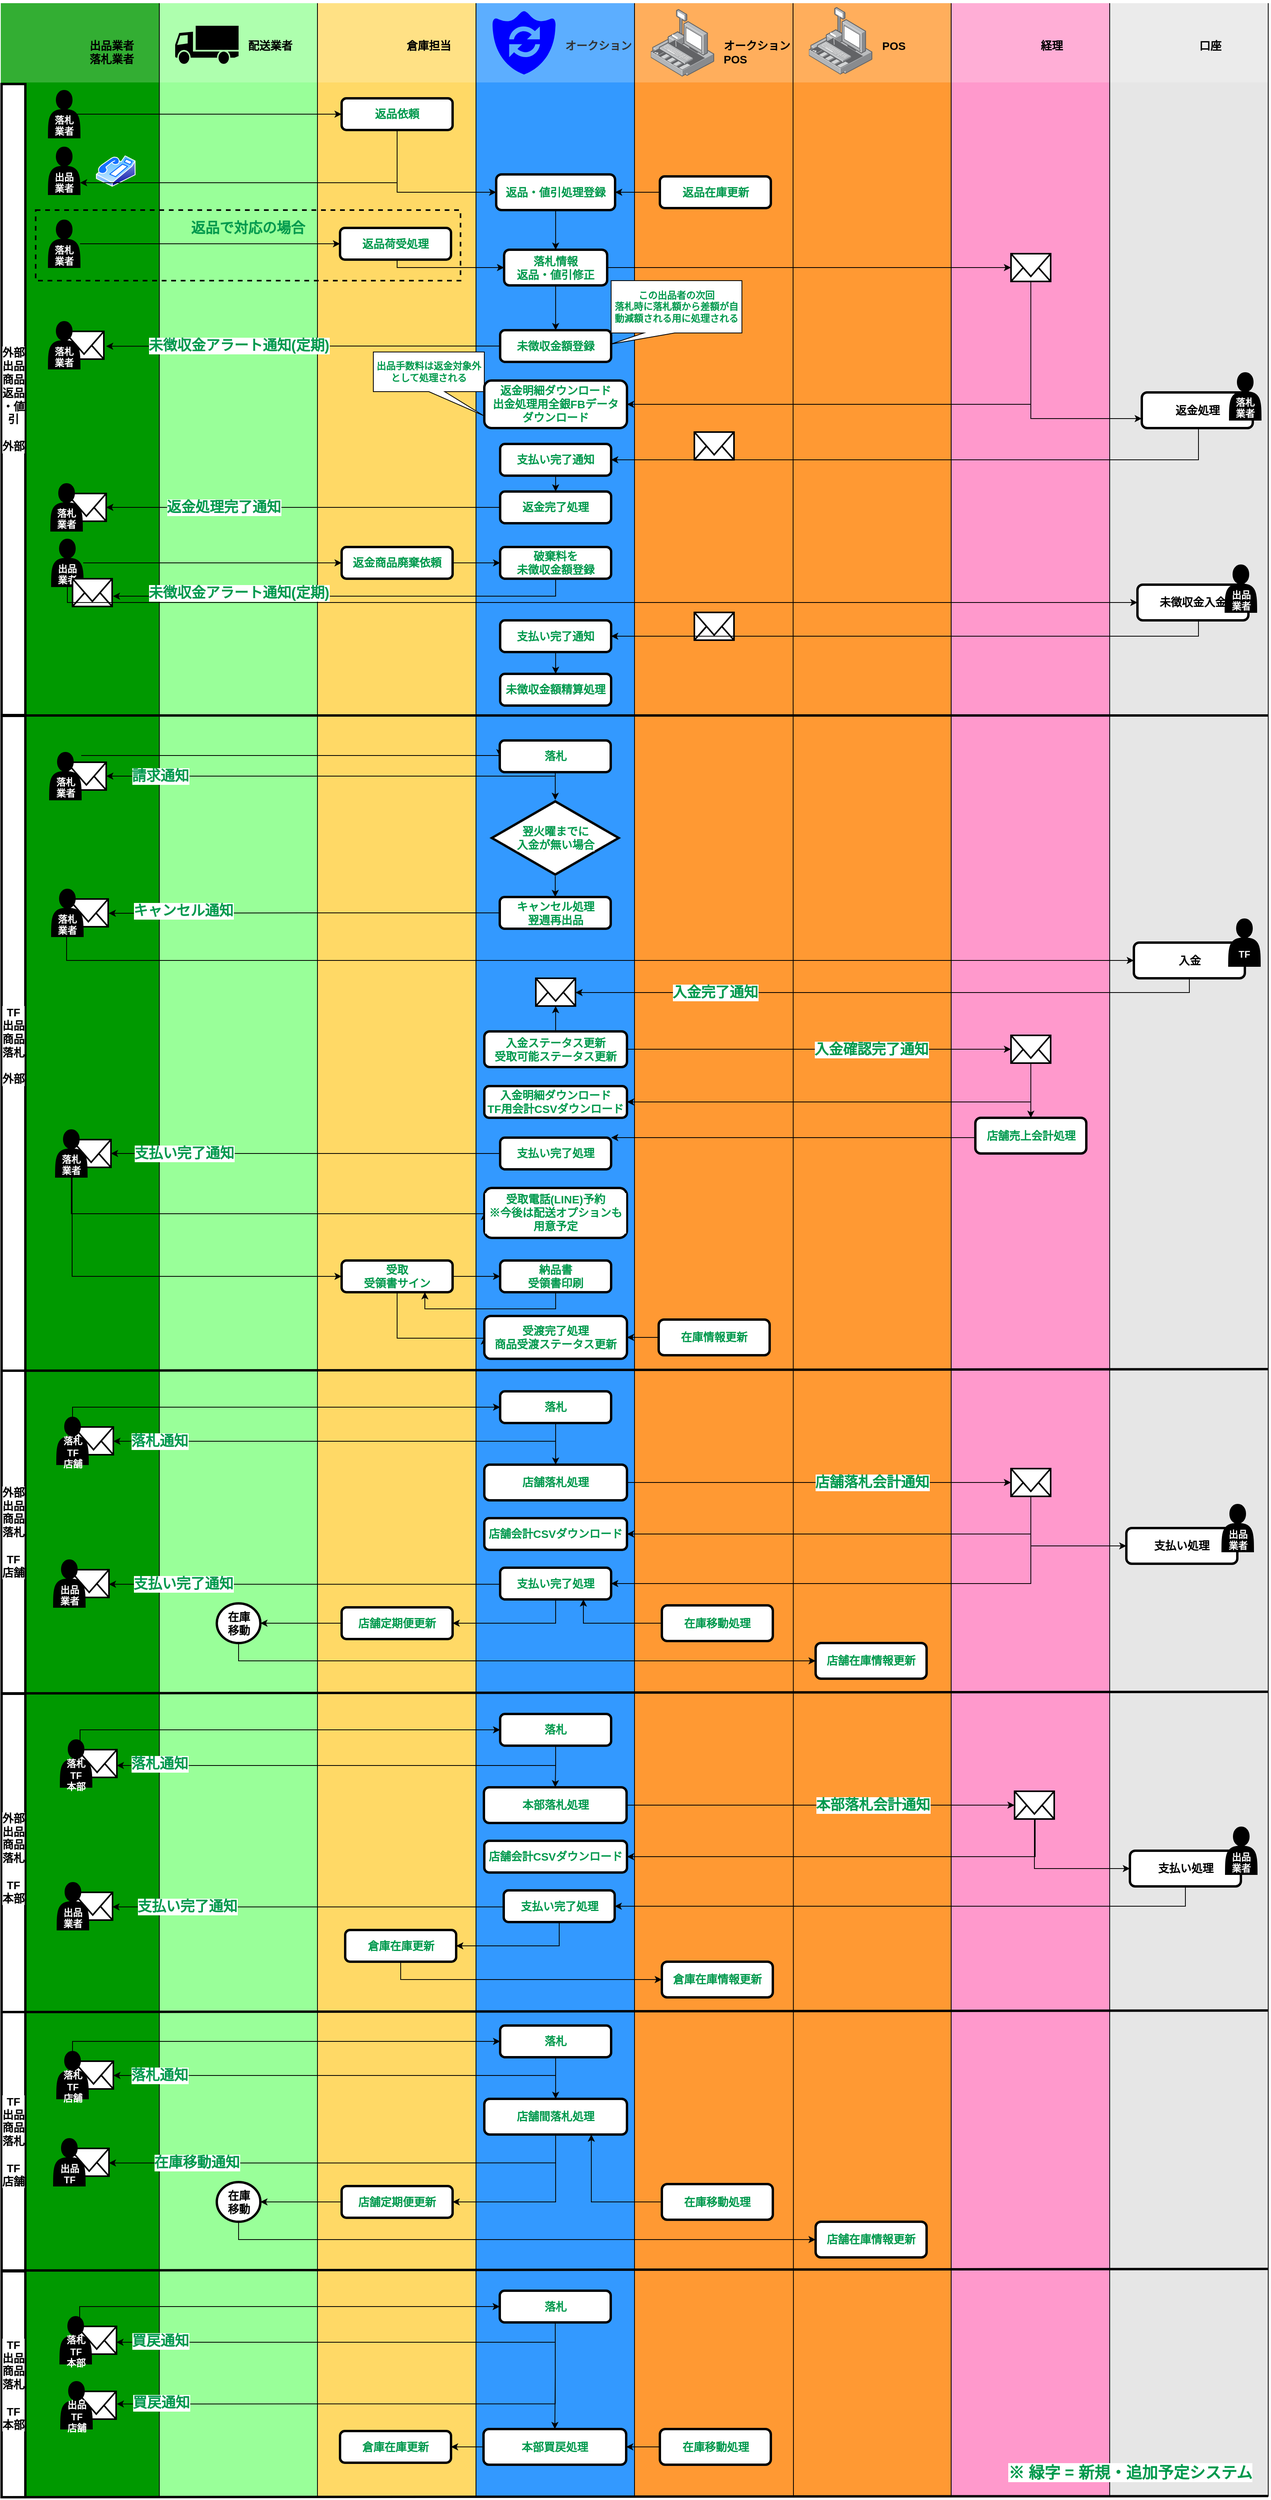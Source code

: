 <mxfile version="11.1.2" type="github"><diagram id="za8MhXIXPKN2aP06DoR2" name="Page-1"><mxGraphModel dx="2520" dy="2568" grid="1" gridSize="10" guides="1" tooltips="1" connect="1" arrows="1" fold="1" page="1" pageScale="1" pageWidth="1169" pageHeight="826" math="0" shadow="0"><root><mxCell id="0"/><mxCell id="1" parent="0"/><mxCell id="djTdqgTqJG-qwQicNYeu-98" value="" style="whiteSpace=wrap;html=1;labelBackgroundColor=#ffffff;fontSize=14;fontColor=#0000FF;align=left;strokeColor=none;fillColor=#3399FF;" parent="1" vertex="1"><mxGeometry x="600" y="-826" width="200" height="3145" as="geometry"/></mxCell><mxCell id="djTdqgTqJG-qwQicNYeu-96" value="" style="whiteSpace=wrap;html=1;labelBackgroundColor=#ffffff;fontSize=14;fontColor=#0000FF;align=left;strokeColor=none;fillColor=#FF9933;" parent="1" vertex="1"><mxGeometry x="800" y="-826" width="200" height="3145" as="geometry"/></mxCell><mxCell id="djTdqgTqJG-qwQicNYeu-131" value="" style="group" parent="1" vertex="1" connectable="0"><mxGeometry x="1199.5" y="-826" width="200" height="1811" as="geometry"/></mxCell><mxCell id="djTdqgTqJG-qwQicNYeu-132" value="" style="whiteSpace=wrap;html=1;labelBackgroundColor=#ffffff;fontSize=14;fontColor=#0000FF;align=left;strokeColor=none;fillColor=#FF99CC;" parent="djTdqgTqJG-qwQicNYeu-131" vertex="1"><mxGeometry width="200" height="3145" as="geometry"/></mxCell><mxCell id="djTdqgTqJG-qwQicNYeu-133" value="" style="whiteSpace=wrap;html=1;labelBackgroundColor=#ffffff;fillColor=#FFFFFF;fontSize=14;fontColor=#FFFFFF;align=left;strokeColor=none;opacity=20;" parent="djTdqgTqJG-qwQicNYeu-131" vertex="1"><mxGeometry width="200" height="100" as="geometry"/></mxCell><mxCell id="djTdqgTqJG-qwQicNYeu-134" value="" style="endArrow=none;html=1;fontSize=14;fontColor=#0000FF;" parent="djTdqgTqJG-qwQicNYeu-131" edge="1"><mxGeometry width="50" height="50" relative="1" as="geometry"><mxPoint x="199.5" y="3145" as="sourcePoint"/><mxPoint x="199.5" as="targetPoint"/></mxGeometry></mxCell><mxCell id="djTdqgTqJG-qwQicNYeu-135" value="経理" style="text;html=1;resizable=0;points=[];autosize=1;align=left;verticalAlign=top;spacingTop=-4;fontSize=14;fontColor=#000000;fontStyle=1" parent="djTdqgTqJG-qwQicNYeu-131" vertex="1"><mxGeometry x="110" y="42.5" width="40" height="20" as="geometry"/></mxCell><mxCell id="djTdqgTqJG-qwQicNYeu-136" value="" style="shape=image;html=1;verticalAlign=top;verticalLabelPosition=bottom;labelBackgroundColor=#ffffff;imageAspect=0;aspect=fixed;image=https://cdn2.iconfinder.com/data/icons/free-mobile-icon-kit/64/Yen_coin.png;strokeWidth=3;fillColor=#FF9933;gradientColor=none;fontSize=14;fontColor=#99FF99;align=center;" parent="djTdqgTqJG-qwQicNYeu-131" vertex="1"><mxGeometry x="36" y="18" width="64" height="64" as="geometry"/></mxCell><mxCell id="IprcOnh0vE6dIcpJF6sF-50" value="" style="html=1;verticalLabelPosition=bottom;align=center;labelBackgroundColor=#ffffff;verticalAlign=top;strokeWidth=2;strokeColor=#000000;fillColor=#ffffff;shadow=0;dashed=0;shape=mxgraph.ios7.icons.mail;fontSize=14;fontColor=#000000;" parent="djTdqgTqJG-qwQicNYeu-131" vertex="1"><mxGeometry x="75" y="316" width="50" height="35" as="geometry"/></mxCell><mxCell id="IprcOnh0vE6dIcpJF6sF-132" value="店舗売上会計処理" style="rounded=1;whiteSpace=wrap;html=1;labelBackgroundColor=#ffffff;strokeWidth=3;fillColor=#FFFFFF;gradientColor=none;fontSize=14;fontColor=#00994D;align=center;fontStyle=1" parent="djTdqgTqJG-qwQicNYeu-131" vertex="1"><mxGeometry x="30" y="1406" width="140" height="45" as="geometry"/></mxCell><mxCell id="djTdqgTqJG-qwQicNYeu-236" value="" style="group" parent="1" vertex="1" connectable="0"><mxGeometry x="1399.5" y="-826" width="200" height="2878.5" as="geometry"/></mxCell><mxCell id="djTdqgTqJG-qwQicNYeu-137" value="" style="group" parent="djTdqgTqJG-qwQicNYeu-236" vertex="1" connectable="0"><mxGeometry width="200" height="2878.5" as="geometry"/></mxCell><mxCell id="djTdqgTqJG-qwQicNYeu-138" value="" style="whiteSpace=wrap;html=1;labelBackgroundColor=#ffffff;fontSize=14;align=left;strokeColor=none;fillColor=#E6E6E6;" parent="djTdqgTqJG-qwQicNYeu-137" vertex="1"><mxGeometry width="200" height="3145" as="geometry"/></mxCell><mxCell id="djTdqgTqJG-qwQicNYeu-139" value="" style="whiteSpace=wrap;html=1;labelBackgroundColor=#ffffff;fillColor=#FFFFFF;fontSize=14;fontColor=#FFFFFF;align=left;strokeColor=none;opacity=20;" parent="djTdqgTqJG-qwQicNYeu-137" vertex="1"><mxGeometry width="200" height="100" as="geometry"/></mxCell><mxCell id="djTdqgTqJG-qwQicNYeu-140" value="" style="endArrow=none;html=1;fontSize=14;fontColor=#0000FF;" parent="djTdqgTqJG-qwQicNYeu-137" edge="1"><mxGeometry width="50" height="50" relative="1" as="geometry"><mxPoint x="199.5" y="3145" as="sourcePoint"/><mxPoint x="199.5" as="targetPoint"/></mxGeometry></mxCell><mxCell id="djTdqgTqJG-qwQicNYeu-141" value="口座" style="text;html=1;resizable=0;points=[];autosize=1;align=left;verticalAlign=top;spacingTop=-4;fontSize=14;fontColor=#000000;fontStyle=1" parent="djTdqgTqJG-qwQicNYeu-137" vertex="1"><mxGeometry x="110" y="43" width="40" height="20" as="geometry"/></mxCell><mxCell id="djTdqgTqJG-qwQicNYeu-124" value="" style="shape=image;html=1;verticalAlign=top;verticalLabelPosition=bottom;labelBackgroundColor=#ffffff;imageAspect=0;aspect=fixed;image=https://cdn1.iconfinder.com/data/icons/business-237/65/icons-09-128.png;strokeWidth=3;fillColor=#FF99CC;gradientColor=none;fontSize=14;fontColor=#000000;align=center;" parent="djTdqgTqJG-qwQicNYeu-137" vertex="1"><mxGeometry x="12" y="2" width="88" height="88" as="geometry"/></mxCell><mxCell id="IprcOnh0vE6dIcpJF6sF-66" value="返金処理" style="rounded=1;whiteSpace=wrap;html=1;labelBackgroundColor=#ffffff;strokeWidth=3;fillColor=#FFFFFF;gradientColor=none;fontSize=14;fontColor=#000000;align=center;fontStyle=1" parent="djTdqgTqJG-qwQicNYeu-137" vertex="1"><mxGeometry x="40" y="491" width="140" height="45" as="geometry"/></mxCell><mxCell id="IprcOnh0vE6dIcpJF6sF-67" value="&lt;br&gt;&lt;br&gt;落札&lt;br&gt;業者" style="shape=actor;whiteSpace=wrap;html=1;strokeColor=#000000;fontSize=12;fontColor=#FFFFFF;fillColor=#000000;fontStyle=1;gradientColor=none;" parent="djTdqgTqJG-qwQicNYeu-137" vertex="1"><mxGeometry x="150.5" y="466" width="40" height="60" as="geometry"/></mxCell><mxCell id="IprcOnh0vE6dIcpJF6sF-117" value="入金" style="rounded=1;whiteSpace=wrap;html=1;labelBackgroundColor=#ffffff;strokeWidth=3;fillColor=#FFFFFF;gradientColor=none;fontSize=14;fontColor=#000000;align=center;fontStyle=1" parent="djTdqgTqJG-qwQicNYeu-137" vertex="1"><mxGeometry x="30" y="1185" width="140" height="45" as="geometry"/></mxCell><mxCell id="IprcOnh0vE6dIcpJF6sF-118" value="&lt;br&gt;&lt;br&gt;TF" style="shape=actor;whiteSpace=wrap;html=1;strokeColor=#000000;fontSize=12;fontColor=#FFFFFF;fillColor=#000000;fontStyle=1;gradientColor=none;" parent="djTdqgTqJG-qwQicNYeu-137" vertex="1"><mxGeometry x="149.5" y="1155" width="40" height="60" as="geometry"/></mxCell><mxCell id="IprcOnh0vE6dIcpJF6sF-185" value="支払い処理" style="rounded=1;whiteSpace=wrap;html=1;labelBackgroundColor=#ffffff;strokeWidth=3;fillColor=#FFFFFF;gradientColor=none;fontSize=14;fontColor=#000000;align=center;fontStyle=1" parent="djTdqgTqJG-qwQicNYeu-137" vertex="1"><mxGeometry x="20.5" y="1923.5" width="140" height="45" as="geometry"/></mxCell><mxCell id="IprcOnh0vE6dIcpJF6sF-186" value="&lt;br&gt;&lt;br&gt;出品&lt;br&gt;業者" style="shape=actor;whiteSpace=wrap;html=1;strokeColor=#000000;fontSize=12;fontColor=#FFFFFF;fillColor=#000000;fontStyle=1;gradientColor=none;" parent="djTdqgTqJG-qwQicNYeu-137" vertex="1"><mxGeometry x="141" y="1893.5" width="40" height="60" as="geometry"/></mxCell><mxCell id="W3pn2ul35eCEKxcSG-IL-78" value="未徴収金入金" style="rounded=1;whiteSpace=wrap;html=1;labelBackgroundColor=#ffffff;strokeWidth=3;fillColor=#FFFFFF;gradientColor=none;fontSize=14;fontColor=#000000;align=center;fontStyle=1" vertex="1" parent="djTdqgTqJG-qwQicNYeu-137"><mxGeometry x="34.5" y="733.5" width="140" height="45" as="geometry"/></mxCell><mxCell id="W3pn2ul35eCEKxcSG-IL-79" value="&lt;br&gt;&lt;br&gt;出品&lt;br&gt;業者" style="shape=actor;whiteSpace=wrap;html=1;strokeColor=#000000;fontSize=12;fontColor=#FFFFFF;fillColor=#000000;fontStyle=1;gradientColor=none;" vertex="1" parent="djTdqgTqJG-qwQicNYeu-137"><mxGeometry x="145" y="708.5" width="40" height="60" as="geometry"/></mxCell><mxCell id="djTdqgTqJG-qwQicNYeu-90" value="" style="group" parent="1" vertex="1" connectable="0"><mxGeometry x="999.5" y="-826" width="238.5" height="2145.5" as="geometry"/></mxCell><mxCell id="djTdqgTqJG-qwQicNYeu-91" value="" style="whiteSpace=wrap;html=1;labelBackgroundColor=#ffffff;fontSize=14;fontColor=#0000FF;align=left;strokeColor=none;fillColor=#FF9933;" parent="djTdqgTqJG-qwQicNYeu-90" vertex="1"><mxGeometry width="200" height="3145" as="geometry"/></mxCell><mxCell id="djTdqgTqJG-qwQicNYeu-92" value="" style="whiteSpace=wrap;html=1;labelBackgroundColor=#ffffff;fillColor=#FFFFFF;fontSize=14;fontColor=#FFFFFF;align=left;strokeColor=none;opacity=20;" parent="djTdqgTqJG-qwQicNYeu-90" vertex="1"><mxGeometry width="200" height="100" as="geometry"/></mxCell><mxCell id="djTdqgTqJG-qwQicNYeu-93" value="" style="endArrow=none;html=1;fontSize=14;fontColor=#0000FF;" parent="djTdqgTqJG-qwQicNYeu-90" edge="1"><mxGeometry width="50" height="50" relative="1" as="geometry"><mxPoint x="199.5" y="3145" as="sourcePoint"/><mxPoint x="199.5" as="targetPoint"/></mxGeometry></mxCell><mxCell id="djTdqgTqJG-qwQicNYeu-94" value="POS" style="text;html=1;resizable=0;points=[];autosize=1;align=left;verticalAlign=top;spacingTop=-4;fontSize=14;fontColor=#000000;fontStyle=1" parent="djTdqgTqJG-qwQicNYeu-90" vertex="1"><mxGeometry x="110" y="42.5" width="50" height="20" as="geometry"/></mxCell><mxCell id="djTdqgTqJG-qwQicNYeu-95" value="" style="points=[];aspect=fixed;html=1;align=center;shadow=0;dashed=0;image;image=img/lib/allied_telesis/security/POS.svg;fillColor=#009900;fontColor=#000000;fontStyle=1" parent="djTdqgTqJG-qwQicNYeu-90" vertex="1"><mxGeometry x="20" y="5" width="80" height="85" as="geometry"/></mxCell><mxCell id="IprcOnh0vE6dIcpJF6sF-198" value="店舗在庫情報更新" style="rounded=1;whiteSpace=wrap;html=1;labelBackgroundColor=#ffffff;strokeWidth=3;fillColor=#FFFFFF;gradientColor=none;fontSize=14;fontColor=#00994D;align=center;fontStyle=1" parent="djTdqgTqJG-qwQicNYeu-90" vertex="1"><mxGeometry x="28.5" y="2068.5" width="140" height="45" as="geometry"/></mxCell><mxCell id="djTdqgTqJG-qwQicNYeu-110" value="" style="group;fontStyle=1" parent="1" vertex="1" connectable="0"><mxGeometry x="200" y="-826" width="300" height="2073.5" as="geometry"/></mxCell><mxCell id="djTdqgTqJG-qwQicNYeu-111" value="" style="whiteSpace=wrap;html=1;labelBackgroundColor=#ffffff;fontSize=14;fontColor=#99FF99;align=left;strokeColor=none;fillColor=#99FF99;" parent="djTdqgTqJG-qwQicNYeu-110" vertex="1"><mxGeometry width="200" height="3145" as="geometry"/></mxCell><mxCell id="djTdqgTqJG-qwQicNYeu-112" value="" style="whiteSpace=wrap;html=1;labelBackgroundColor=#ffffff;fillColor=#FFFFFF;fontSize=14;fontColor=#FFFFFF;align=left;strokeColor=none;opacity=20;" parent="djTdqgTqJG-qwQicNYeu-110" vertex="1"><mxGeometry width="200" height="100" as="geometry"/></mxCell><mxCell id="djTdqgTqJG-qwQicNYeu-113" value="" style="endArrow=none;html=1;fontSize=14;fontColor=#0000FF;" parent="djTdqgTqJG-qwQicNYeu-110" edge="1"><mxGeometry width="50" height="50" relative="1" as="geometry"><mxPoint x="199.5" y="3145" as="sourcePoint"/><mxPoint x="199.5" as="targetPoint"/></mxGeometry></mxCell><mxCell id="djTdqgTqJG-qwQicNYeu-114" value="配送業者" style="text;html=1;resizable=0;points=[];autosize=1;align=left;verticalAlign=top;spacingTop=-4;fontSize=14;fontColor=#000000;fontStyle=1" parent="djTdqgTqJG-qwQicNYeu-110" vertex="1"><mxGeometry x="110" y="42.5" width="70" height="20" as="geometry"/></mxCell><mxCell id="djTdqgTqJG-qwQicNYeu-115" value="" style="shape=mxgraph.signs.transportation.truck_1;html=1;fillColor=#000000;strokeColor=none;verticalLabelPosition=bottom;verticalAlign=top;align=center;labelBackgroundColor=#ffffff;fontSize=14;fontColor=#99FF99;" parent="djTdqgTqJG-qwQicNYeu-110" vertex="1"><mxGeometry x="20" y="28.5" width="80" height="48" as="geometry"/></mxCell><mxCell id="IprcOnh0vE6dIcpJF6sF-271" value="在庫&lt;br&gt;移動" style="ellipse;whiteSpace=wrap;html=1;labelBackgroundColor=#ffffff;strokeWidth=3;fontSize=14;align=center;fontStyle=1" parent="djTdqgTqJG-qwQicNYeu-110" vertex="1"><mxGeometry x="72.5" y="2018.5" width="55" height="50" as="geometry"/></mxCell><mxCell id="djTdqgTqJG-qwQicNYeu-104" value="" style="group" parent="1" vertex="1" connectable="0"><mxGeometry x="400" y="-826" width="212.5" height="2946" as="geometry"/></mxCell><mxCell id="djTdqgTqJG-qwQicNYeu-105" value="" style="whiteSpace=wrap;html=1;labelBackgroundColor=#ffffff;fontSize=14;fontColor=#0000FF;align=left;strokeColor=none;fillColor=#FFD966;" parent="djTdqgTqJG-qwQicNYeu-104" vertex="1"><mxGeometry width="200" height="3145" as="geometry"/></mxCell><mxCell id="djTdqgTqJG-qwQicNYeu-106" value="" style="whiteSpace=wrap;html=1;labelBackgroundColor=#ffffff;fillColor=#FFFFFF;fontSize=14;fontColor=#FFFFFF;align=left;strokeColor=none;opacity=20;" parent="djTdqgTqJG-qwQicNYeu-104" vertex="1"><mxGeometry width="200" height="100" as="geometry"/></mxCell><mxCell id="djTdqgTqJG-qwQicNYeu-107" value="" style="shape=image;html=1;verticalAlign=top;verticalLabelPosition=bottom;labelBackgroundColor=#ffffff;imageAspect=0;aspect=fixed;image=https://cdn3.iconfinder.com/data/icons/whisky-break/90/warehouse-128.png;fontStyle=1;imageBackground=none;" parent="djTdqgTqJG-qwQicNYeu-104" vertex="1"><mxGeometry x="20" y="12.5" width="80" height="80" as="geometry"/></mxCell><mxCell id="djTdqgTqJG-qwQicNYeu-108" value="倉庫担当" style="text;html=1;resizable=0;points=[];autosize=1;align=left;verticalAlign=top;spacingTop=-4;fontSize=14;fontColor=#000000;fontStyle=1" parent="djTdqgTqJG-qwQicNYeu-104" vertex="1"><mxGeometry x="110" y="42.5" width="70" height="20" as="geometry"/></mxCell><mxCell id="djTdqgTqJG-qwQicNYeu-109" value="" style="endArrow=none;html=1;fontSize=14;fontColor=#0000FF;" parent="djTdqgTqJG-qwQicNYeu-104" edge="1"><mxGeometry width="50" height="50" relative="1" as="geometry"><mxPoint x="199.5" y="3145" as="sourcePoint"/><mxPoint x="199.5" as="targetPoint"/></mxGeometry></mxCell><mxCell id="IprcOnh0vE6dIcpJF6sF-199" value="店舗定期便更新" style="rounded=1;whiteSpace=wrap;html=1;labelBackgroundColor=#ffffff;strokeWidth=3;fillColor=#FFFFFF;gradientColor=none;fontSize=14;fontColor=#00994D;align=center;fontStyle=1;strokeColor=#000000;" parent="djTdqgTqJG-qwQicNYeu-104" vertex="1"><mxGeometry x="30" y="2023.5" width="140" height="40" as="geometry"/></mxCell><mxCell id="IprcOnh0vE6dIcpJF6sF-291" value="倉庫在庫更新" style="rounded=1;whiteSpace=wrap;html=1;labelBackgroundColor=#ffffff;strokeWidth=3;fillColor=#FFFFFF;gradientColor=none;fontSize=14;fontColor=#00994D;align=center;fontStyle=1;strokeColor=#000000;" parent="djTdqgTqJG-qwQicNYeu-104" vertex="1"><mxGeometry x="28" y="3062.5" width="140" height="40" as="geometry"/></mxCell><mxCell id="W3pn2ul35eCEKxcSG-IL-34" value="出品手数料は返金対象外として処理される" style="shape=callout;whiteSpace=wrap;html=1;perimeter=calloutPerimeter;fontSize=12;fontColor=#00994D;fontStyle=1;position2=0.99;" vertex="1" parent="djTdqgTqJG-qwQicNYeu-104"><mxGeometry x="70" y="440" width="140" height="80" as="geometry"/></mxCell><mxCell id="W3pn2ul35eCEKxcSG-IL-46" value="返品荷受処理" style="rounded=1;whiteSpace=wrap;html=1;labelBackgroundColor=#ffffff;strokeWidth=3;fillColor=#FFFFFF;gradientColor=none;fontSize=14;fontColor=#00994D;align=center;fontStyle=1;strokeColor=#000000;" vertex="1" parent="djTdqgTqJG-qwQicNYeu-104"><mxGeometry x="28" y="283.5" width="140" height="40" as="geometry"/></mxCell><mxCell id="djTdqgTqJG-qwQicNYeu-116" value="" style="group;fontStyle=0;fontColor=#000000;strokeWidth=2;" parent="1" vertex="1" connectable="0"><mxGeometry y="-826" width="580" height="2961" as="geometry"/></mxCell><mxCell id="djTdqgTqJG-qwQicNYeu-117" value="" style="whiteSpace=wrap;html=1;labelBackgroundColor=#ffffff;fontSize=14;fontColor=#0000FF;align=left;strokeColor=none;fillColor=#009900;" parent="djTdqgTqJG-qwQicNYeu-116" vertex="1"><mxGeometry width="200" height="3145" as="geometry"/></mxCell><mxCell id="djTdqgTqJG-qwQicNYeu-118" value="" style="whiteSpace=wrap;html=1;labelBackgroundColor=#ffffff;fillColor=#FFFFFF;fontSize=14;fontColor=#FFFFFF;align=left;strokeColor=none;opacity=20;" parent="djTdqgTqJG-qwQicNYeu-116" vertex="1"><mxGeometry width="200" height="100" as="geometry"/></mxCell><mxCell id="djTdqgTqJG-qwQicNYeu-119" value="" style="shape=image;html=1;verticalAlign=top;verticalLabelPosition=bottom;labelBackgroundColor=#ffffff;imageAspect=0;aspect=fixed;image=https://cdn2.iconfinder.com/data/icons/property-agent-real-estate/235/property-agent-010-128.png;fontSize=14;fontColor=#0000FF;align=left;" parent="djTdqgTqJG-qwQicNYeu-116" vertex="1"><mxGeometry x="35" y="20" width="65" height="65" as="geometry"/></mxCell><mxCell id="djTdqgTqJG-qwQicNYeu-120" value="出品業者&lt;br&gt;落札業者" style="text;html=1;resizable=0;points=[];autosize=1;align=left;verticalAlign=top;spacingTop=-4;fontSize=14;fontColor=#000000;fontStyle=1" parent="djTdqgTqJG-qwQicNYeu-116" vertex="1"><mxGeometry x="110" y="42.5" width="70" height="40" as="geometry"/></mxCell><mxCell id="djTdqgTqJG-qwQicNYeu-121" value="" style="endArrow=none;html=1;fontSize=14;fontColor=#0000FF;" parent="djTdqgTqJG-qwQicNYeu-116" edge="1"><mxGeometry width="50" height="50" relative="1" as="geometry"><mxPoint x="200" y="3145" as="sourcePoint"/><mxPoint x="200" as="targetPoint"/></mxGeometry></mxCell><mxCell id="djTdqgTqJG-qwQicNYeu-181" value="外部出品商品返品&lt;br&gt;・値引&lt;br&gt;&lt;br&gt;外部" style="rounded=0;whiteSpace=wrap;html=1;labelBackgroundColor=#ffffff;strokeWidth=3;fillColor=#FFFFFF;gradientColor=none;fontSize=14;fontColor=#000000;align=center;fontStyle=1" parent="djTdqgTqJG-qwQicNYeu-116" vertex="1"><mxGeometry x="1" y="102" width="30" height="796" as="geometry"/></mxCell><mxCell id="IprcOnh0vE6dIcpJF6sF-57" value="&lt;br&gt;&lt;br&gt;落札&lt;br&gt;業者" style="shape=actor;whiteSpace=wrap;html=1;strokeColor=#000000;fontSize=12;fontColor=#FFFFFF;fillColor=#000000;fontStyle=1;gradientColor=none;" parent="djTdqgTqJG-qwQicNYeu-116" vertex="1"><mxGeometry x="60" y="110" width="40" height="60" as="geometry"/></mxCell><mxCell id="IprcOnh0vE6dIcpJF6sF-60" value="&lt;br&gt;&lt;br&gt;出品&lt;br&gt;業者" style="shape=actor;whiteSpace=wrap;html=1;strokeColor=#000000;fontSize=12;fontColor=#FFFFFF;fillColor=#000000;fontStyle=1;gradientColor=none;" parent="djTdqgTqJG-qwQicNYeu-116" vertex="1"><mxGeometry x="60" y="181.5" width="40" height="60" as="geometry"/></mxCell><mxCell id="IprcOnh0vE6dIcpJF6sF-69" value="" style="html=1;verticalLabelPosition=bottom;align=center;labelBackgroundColor=#ffffff;verticalAlign=top;strokeWidth=2;strokeColor=#000000;fillColor=#ffffff;shadow=0;dashed=0;shape=mxgraph.ios7.icons.mail;fontSize=14;fontColor=#000000;" parent="djTdqgTqJG-qwQicNYeu-116" vertex="1"><mxGeometry x="83" y="618.5" width="50" height="35" as="geometry"/></mxCell><mxCell id="IprcOnh0vE6dIcpJF6sF-70" value="&lt;br&gt;&lt;br&gt;落札&lt;br&gt;業者" style="shape=actor;whiteSpace=wrap;html=1;strokeColor=#000000;fontSize=12;fontColor=#FFFFFF;fillColor=#000000;fontStyle=1;gradientColor=none;" parent="djTdqgTqJG-qwQicNYeu-116" vertex="1"><mxGeometry x="63" y="606" width="40" height="60" as="geometry"/></mxCell><mxCell id="IprcOnh0vE6dIcpJF6sF-89" value="" style="endArrow=none;html=1;strokeWidth=3;fontSize=18;fontColor=#0000FF;" parent="djTdqgTqJG-qwQicNYeu-116" edge="1"><mxGeometry width="50" height="50" relative="1" as="geometry"><mxPoint x="1" y="898.5" as="sourcePoint"/><mxPoint x="1599" y="898.5" as="targetPoint"/></mxGeometry></mxCell><mxCell id="IprcOnh0vE6dIcpJF6sF-91" value="TF出品商品落札&lt;br&gt;&lt;br&gt;外部" style="rounded=0;whiteSpace=wrap;html=1;labelBackgroundColor=#ffffff;strokeWidth=3;fillColor=#FFFFFF;gradientColor=none;fontSize=14;fontColor=#000000;align=center;fontStyle=1" parent="djTdqgTqJG-qwQicNYeu-116" vertex="1"><mxGeometry x="1" y="899" width="30" height="831" as="geometry"/></mxCell><mxCell id="IprcOnh0vE6dIcpJF6sF-92" value="" style="html=1;verticalLabelPosition=bottom;align=center;labelBackgroundColor=#ffffff;verticalAlign=top;strokeWidth=2;strokeColor=#000000;fillColor=#ffffff;shadow=0;dashed=0;shape=mxgraph.ios7.icons.mail;fontSize=14;fontColor=#000000;" parent="djTdqgTqJG-qwQicNYeu-116" vertex="1"><mxGeometry x="83" y="957.5" width="50" height="35" as="geometry"/></mxCell><mxCell id="IprcOnh0vE6dIcpJF6sF-93" value="&lt;br&gt;&lt;br&gt;落札&lt;br&gt;業者" style="shape=actor;whiteSpace=wrap;html=1;strokeColor=#000000;fontSize=12;fontColor=#FFFFFF;fillColor=#000000;fontStyle=1;gradientColor=none;" parent="djTdqgTqJG-qwQicNYeu-116" vertex="1"><mxGeometry x="61.5" y="945" width="40" height="60" as="geometry"/></mxCell><mxCell id="IprcOnh0vE6dIcpJF6sF-111" value="" style="html=1;verticalLabelPosition=bottom;align=center;labelBackgroundColor=#ffffff;verticalAlign=top;strokeWidth=2;strokeColor=#000000;fillColor=#ffffff;shadow=0;dashed=0;shape=mxgraph.ios7.icons.mail;fontSize=14;fontColor=#000000;" parent="djTdqgTqJG-qwQicNYeu-116" vertex="1"><mxGeometry x="85.5" y="1130" width="50" height="35" as="geometry"/></mxCell><mxCell id="IprcOnh0vE6dIcpJF6sF-112" value="&lt;br&gt;&lt;br&gt;落札&lt;br&gt;業者" style="shape=actor;whiteSpace=wrap;html=1;strokeColor=#000000;fontSize=12;fontColor=#FFFFFF;fillColor=#000000;fontStyle=1;gradientColor=none;" parent="djTdqgTqJG-qwQicNYeu-116" vertex="1"><mxGeometry x="64" y="1117.5" width="40" height="60" as="geometry"/></mxCell><mxCell id="IprcOnh0vE6dIcpJF6sF-141" value="" style="html=1;verticalLabelPosition=bottom;align=center;labelBackgroundColor=#ffffff;verticalAlign=top;strokeWidth=2;strokeColor=#000000;fillColor=#ffffff;shadow=0;dashed=0;shape=mxgraph.ios7.icons.mail;fontSize=14;fontColor=#000000;" parent="djTdqgTqJG-qwQicNYeu-116" vertex="1"><mxGeometry x="89" y="1433.5" width="50" height="35" as="geometry"/></mxCell><mxCell id="IprcOnh0vE6dIcpJF6sF-142" value="&lt;br&gt;&lt;br&gt;落札&lt;br&gt;業者" style="shape=actor;whiteSpace=wrap;html=1;strokeColor=#000000;fontSize=12;fontColor=#FFFFFF;fillColor=#000000;fontStyle=1;gradientColor=none;" parent="djTdqgTqJG-qwQicNYeu-116" vertex="1"><mxGeometry x="69" y="1421" width="40" height="60" as="geometry"/></mxCell><mxCell id="IprcOnh0vE6dIcpJF6sF-163" value="" style="html=1;verticalLabelPosition=bottom;align=center;labelBackgroundColor=#ffffff;verticalAlign=top;strokeWidth=2;strokeColor=#000000;fillColor=#ffffff;shadow=0;dashed=0;shape=mxgraph.ios7.icons.mail;fontSize=14;fontColor=#000000;" parent="djTdqgTqJG-qwQicNYeu-116" vertex="1"><mxGeometry x="92" y="1796" width="50" height="35" as="geometry"/></mxCell><mxCell id="IprcOnh0vE6dIcpJF6sF-164" value="&lt;br&gt;&lt;br&gt;落札&lt;br&gt;TF&lt;br&gt;店舗" style="shape=actor;whiteSpace=wrap;html=1;strokeColor=#000000;fontSize=12;fontColor=#FFFFFF;fillColor=#000000;fontStyle=1;gradientColor=none;" parent="djTdqgTqJG-qwQicNYeu-116" vertex="1"><mxGeometry x="70.5" y="1783.5" width="40" height="60" as="geometry"/></mxCell><mxCell id="IprcOnh0vE6dIcpJF6sF-191" value="" style="html=1;verticalLabelPosition=bottom;align=center;labelBackgroundColor=#ffffff;verticalAlign=top;strokeWidth=2;strokeColor=#000000;fillColor=#ffffff;shadow=0;dashed=0;shape=mxgraph.ios7.icons.mail;fontSize=14;fontColor=#000000;" parent="djTdqgTqJG-qwQicNYeu-116" vertex="1"><mxGeometry x="86.5" y="1976" width="50" height="35" as="geometry"/></mxCell><mxCell id="IprcOnh0vE6dIcpJF6sF-192" value="&lt;br&gt;&lt;br&gt;出品&lt;br&gt;業者" style="shape=actor;whiteSpace=wrap;html=1;strokeColor=#000000;fontSize=12;fontColor=#FFFFFF;fillColor=#000000;fontStyle=1;gradientColor=none;" parent="djTdqgTqJG-qwQicNYeu-116" vertex="1"><mxGeometry x="66.5" y="1963.5" width="40" height="60" as="geometry"/></mxCell><mxCell id="IprcOnh0vE6dIcpJF6sF-205" value="外部出品商品落札&lt;br&gt;&lt;br&gt;TF本部" style="rounded=0;whiteSpace=wrap;html=1;labelBackgroundColor=#ffffff;strokeWidth=3;fillColor=#FFFFFF;gradientColor=none;fontSize=14;fontColor=#000000;align=center;fontStyle=1" parent="djTdqgTqJG-qwQicNYeu-116" vertex="1"><mxGeometry x="1" y="2132.5" width="30" height="415" as="geometry"/></mxCell><mxCell id="0HZqVjDxBAZd0qoNUK4d-64" value="TF出品商品落札&lt;br&gt;&lt;br&gt;TF&lt;br&gt;店舗" style="rounded=0;whiteSpace=wrap;html=1;labelBackgroundColor=#ffffff;strokeWidth=3;fillColor=#FFFFFF;gradientColor=none;fontSize=14;fontColor=#000000;align=center;fontStyle=1" parent="djTdqgTqJG-qwQicNYeu-116" vertex="1"><mxGeometry x="1" y="2534" width="30" height="326" as="geometry"/></mxCell><mxCell id="W3pn2ul35eCEKxcSG-IL-6" value="" style="aspect=fixed;perimeter=ellipsePerimeter;html=1;align=center;shadow=0;dashed=0;spacingTop=3;image;image=img/lib/active_directory/phone.svg;" vertex="1" parent="djTdqgTqJG-qwQicNYeu-116"><mxGeometry x="120" y="192" width="50" height="39.5" as="geometry"/></mxCell><mxCell id="W3pn2ul35eCEKxcSG-IL-35" value="&lt;br&gt;&lt;br&gt;出品&lt;br&gt;業者" style="shape=actor;whiteSpace=wrap;html=1;strokeColor=#000000;fontSize=12;fontColor=#FFFFFF;fillColor=#000000;fontStyle=1;gradientColor=none;" vertex="1" parent="djTdqgTqJG-qwQicNYeu-116"><mxGeometry x="64" y="676" width="40" height="60" as="geometry"/></mxCell><mxCell id="W3pn2ul35eCEKxcSG-IL-45" value="&lt;br&gt;&lt;br&gt;落札&lt;br&gt;業者" style="shape=actor;whiteSpace=wrap;html=1;strokeColor=#000000;fontSize=12;fontColor=#FFFFFF;fillColor=#000000;fontStyle=1;gradientColor=none;" vertex="1" parent="djTdqgTqJG-qwQicNYeu-116"><mxGeometry x="60" y="273.5" width="40" height="60" as="geometry"/></mxCell><mxCell id="W3pn2ul35eCEKxcSG-IL-51" value="返品で対応の場合&lt;br&gt;&lt;br&gt;&lt;br&gt;" style="rounded=0;whiteSpace=wrap;html=1;fontSize=18;fontColor=#00994D;fillColor=none;dashed=1;strokeWidth=2;fontStyle=1" vertex="1" parent="djTdqgTqJG-qwQicNYeu-116"><mxGeometry x="44" y="261" width="536" height="89" as="geometry"/></mxCell><mxCell id="W3pn2ul35eCEKxcSG-IL-64" value="" style="html=1;verticalLabelPosition=bottom;align=center;labelBackgroundColor=#ffffff;verticalAlign=top;strokeWidth=2;strokeColor=#000000;fillColor=#ffffff;shadow=0;dashed=0;shape=mxgraph.ios7.icons.mail;fontSize=14;fontColor=#000000;" vertex="1" parent="djTdqgTqJG-qwQicNYeu-116"><mxGeometry x="80" y="414" width="50" height="35" as="geometry"/></mxCell><mxCell id="W3pn2ul35eCEKxcSG-IL-65" value="&lt;br&gt;&lt;br&gt;落札&lt;br&gt;業者" style="shape=actor;whiteSpace=wrap;html=1;strokeColor=#000000;fontSize=12;fontColor=#FFFFFF;fillColor=#000000;fontStyle=1;gradientColor=none;" vertex="1" parent="djTdqgTqJG-qwQicNYeu-116"><mxGeometry x="60" y="401.5" width="40" height="60" as="geometry"/></mxCell><mxCell id="W3pn2ul35eCEKxcSG-IL-73" value="" style="html=1;verticalLabelPosition=bottom;align=center;labelBackgroundColor=#ffffff;verticalAlign=top;strokeWidth=2;strokeColor=#000000;fillColor=#ffffff;shadow=0;dashed=0;shape=mxgraph.ios7.icons.mail;fontSize=14;fontColor=#000000;" vertex="1" parent="djTdqgTqJG-qwQicNYeu-116"><mxGeometry x="90.5" y="726" width="50" height="35" as="geometry"/></mxCell><mxCell id="djTdqgTqJG-qwQicNYeu-125" value="" style="whiteSpace=wrap;html=1;labelBackgroundColor=#ffffff;fillColor=#FFFFFF;fontSize=14;fontColor=#FFFFFF;align=left;strokeColor=none;opacity=20;" parent="1" vertex="1"><mxGeometry x="800" y="-826" width="200" height="100" as="geometry"/></mxCell><mxCell id="djTdqgTqJG-qwQicNYeu-126" value="" style="endArrow=none;html=1;fontSize=14;fontColor=#0000FF;" parent="1" edge="1"><mxGeometry width="50" height="50" relative="1" as="geometry"><mxPoint x="1000" y="2319" as="sourcePoint"/><mxPoint x="999.5" y="-826" as="targetPoint"/></mxGeometry></mxCell><mxCell id="djTdqgTqJG-qwQicNYeu-127" value="" style="points=[];aspect=fixed;html=1;align=center;shadow=0;dashed=0;image;image=img/lib/allied_telesis/security/POS.svg;fillColor=#009900;fontColor=#000000;fontStyle=1" parent="1" vertex="1"><mxGeometry x="820" y="-818.5" width="80" height="85" as="geometry"/></mxCell><mxCell id="djTdqgTqJG-qwQicNYeu-129" value="オークション" style="text;html=1;resizable=0;points=[];autosize=1;align=left;verticalAlign=top;spacingTop=-4;fontSize=14;fontColor=#000000;fontStyle=1" parent="1" vertex="1"><mxGeometry x="710" y="-783.5" width="100" height="20" as="geometry"/></mxCell><mxCell id="djTdqgTqJG-qwQicNYeu-130" value="オークション&lt;br&gt;POS&lt;br&gt;" style="text;html=1;resizable=0;points=[];autosize=1;align=left;verticalAlign=top;spacingTop=-4;fontSize=14;fontColor=#000000;fontStyle=1" parent="1" vertex="1"><mxGeometry x="910" y="-783.5" width="100" height="40" as="geometry"/></mxCell><mxCell id="djTdqgTqJG-qwQicNYeu-320" value="" style="shape=image;html=1;verticalAlign=top;verticalLabelPosition=bottom;labelBackgroundColor=#ffffff;imageAspect=0;aspect=fixed;image=https://cdn0.iconfinder.com/data/icons/google-material-design-3-0/48/ic_fiber_new_48px-128.png;strokeWidth=3;fillColor=#FFFFFF;gradientColor=none;fontSize=14;fontColor=#FF0000;align=center;" parent="1" vertex="1"><mxGeometry x="942" y="-829.5" width="56" height="56" as="geometry"/></mxCell><mxCell id="IprcOnh0vE6dIcpJF6sF-15" style="edgeStyle=orthogonalEdgeStyle;rounded=0;orthogonalLoop=1;jettySize=auto;html=1;entryX=0;entryY=0.5;entryDx=0;entryDy=0;fontColor=#00994D;exitX=0.5;exitY=0;exitDx=0;exitDy=0;" parent="1" source="IprcOnh0vE6dIcpJF6sF-57" target="djTdqgTqJG-qwQicNYeu-351" edge="1"><mxGeometry relative="1" as="geometry"><Array as="points"><mxPoint x="80" y="-686"/></Array></mxGeometry></mxCell><mxCell id="IprcOnh0vE6dIcpJF6sF-74" style="edgeStyle=orthogonalEdgeStyle;rounded=0;orthogonalLoop=1;jettySize=auto;html=1;fontSize=12;fontColor=#FFFFFF;" parent="1" source="IprcOnh0vE6dIcpJF6sF-72" target="IprcOnh0vE6dIcpJF6sF-69" edge="1"><mxGeometry relative="1" as="geometry"/></mxCell><mxCell id="IprcOnh0vE6dIcpJF6sF-76" value="&lt;font color=&quot;#00994d&quot; size=&quot;1&quot;&gt;&lt;b style=&quot;font-size: 18px&quot;&gt;返金処理完了通知&lt;/b&gt;&lt;/font&gt;" style="text;html=1;resizable=0;points=[];align=center;verticalAlign=middle;labelBackgroundColor=#ffffff;fontSize=12;fontColor=#FFFFFF;" parent="IprcOnh0vE6dIcpJF6sF-74" vertex="1" connectable="0"><mxGeometry x="0.572" y="2" relative="1" as="geometry"><mxPoint x="41.5" y="-2.5" as="offset"/></mxGeometry></mxCell><mxCell id="IprcOnh0vE6dIcpJF6sF-100" style="edgeStyle=orthogonalEdgeStyle;rounded=0;orthogonalLoop=1;jettySize=auto;html=1;fontSize=12;fontColor=#FFFFFF;" parent="1" source="IprcOnh0vE6dIcpJF6sF-94" target="IprcOnh0vE6dIcpJF6sF-92" edge="1"><mxGeometry relative="1" as="geometry"><Array as="points"><mxPoint x="700" y="149"/></Array></mxGeometry></mxCell><mxCell id="IprcOnh0vE6dIcpJF6sF-102" value="&lt;font color=&quot;#00994d&quot; size=&quot;4&quot;&gt;&lt;span&gt;&lt;b&gt;請求通知&lt;/b&gt;&lt;/span&gt;&lt;/font&gt;" style="text;html=1;resizable=0;points=[];align=center;verticalAlign=middle;labelBackgroundColor=#ffffff;fontSize=12;fontColor=#FFFFFF;" parent="IprcOnh0vE6dIcpJF6sF-100" vertex="1" connectable="0"><mxGeometry x="0.645" y="1" relative="1" as="geometry"><mxPoint x="-34" y="-1" as="offset"/></mxGeometry></mxCell><mxCell id="IprcOnh0vE6dIcpJF6sF-115" style="edgeStyle=orthogonalEdgeStyle;rounded=0;orthogonalLoop=1;jettySize=auto;html=1;entryX=1.013;entryY=0.514;entryDx=0;entryDy=0;entryPerimeter=0;fontSize=12;fontColor=#FFFFFF;" parent="1" source="IprcOnh0vE6dIcpJF6sF-104" target="IprcOnh0vE6dIcpJF6sF-111" edge="1"><mxGeometry relative="1" as="geometry"/></mxCell><mxCell id="IprcOnh0vE6dIcpJF6sF-116" value="&lt;font color=&quot;#00994d&quot; style=&quot;font-size: 18px&quot;&gt;&lt;b&gt;キャンセル通知&lt;/b&gt;&lt;/font&gt;" style="text;html=1;resizable=0;points=[];align=center;verticalAlign=middle;labelBackgroundColor=#ffffff;fontSize=12;fontColor=#FFFFFF;" parent="IprcOnh0vE6dIcpJF6sF-115" vertex="1" connectable="0"><mxGeometry x="0.803" relative="1" as="geometry"><mxPoint x="45" y="-3" as="offset"/></mxGeometry></mxCell><mxCell id="IprcOnh0vE6dIcpJF6sF-121" style="edgeStyle=orthogonalEdgeStyle;rounded=0;orthogonalLoop=1;jettySize=auto;html=1;entryX=0;entryY=0.5;entryDx=0;entryDy=0;fontSize=12;fontColor=#FFFFFF;" parent="1" source="IprcOnh0vE6dIcpJF6sF-112" target="IprcOnh0vE6dIcpJF6sF-117" edge="1"><mxGeometry relative="1" as="geometry"><Array as="points"><mxPoint x="83" y="382"/></Array></mxGeometry></mxCell><mxCell id="IprcOnh0vE6dIcpJF6sF-123" style="edgeStyle=orthogonalEdgeStyle;rounded=0;orthogonalLoop=1;jettySize=auto;html=1;fontSize=12;fontColor=#FFFFFF;" parent="1" source="IprcOnh0vE6dIcpJF6sF-117" target="IprcOnh0vE6dIcpJF6sF-122" edge="1"><mxGeometry relative="1" as="geometry"><Array as="points"><mxPoint x="1500" y="422"/></Array></mxGeometry></mxCell><mxCell id="IprcOnh0vE6dIcpJF6sF-124" value="&lt;font color=&quot;#00994d&quot; size=&quot;4&quot;&gt;&lt;span&gt;&lt;b&gt;入金完了通知&lt;/b&gt;&lt;/span&gt;&lt;/font&gt;" style="text;html=1;resizable=0;points=[];align=center;verticalAlign=middle;labelBackgroundColor=#ffffff;fontSize=12;fontColor=#FFFFFF;" parent="IprcOnh0vE6dIcpJF6sF-123" vertex="1" connectable="0"><mxGeometry x="0.828" y="3" relative="1" as="geometry"><mxPoint x="107.5" y="-3" as="offset"/></mxGeometry></mxCell><mxCell id="IprcOnh0vE6dIcpJF6sF-128" style="edgeStyle=orthogonalEdgeStyle;rounded=0;orthogonalLoop=1;jettySize=auto;html=1;fontSize=12;fontColor=#FFFFFF;" parent="1" source="IprcOnh0vE6dIcpJF6sF-125" target="IprcOnh0vE6dIcpJF6sF-127" edge="1"><mxGeometry relative="1" as="geometry"/></mxCell><mxCell id="IprcOnh0vE6dIcpJF6sF-129" value="&lt;b&gt;&lt;font color=&quot;#00994d&quot; style=&quot;font-size: 18px&quot;&gt;入金確認完了通知&lt;/font&gt;&lt;/b&gt;" style="text;html=1;resizable=0;points=[];align=center;verticalAlign=middle;labelBackgroundColor=#ffffff;fontSize=12;fontColor=#FFFFFF;" parent="IprcOnh0vE6dIcpJF6sF-128" vertex="1" connectable="0"><mxGeometry x="0.655" y="4" relative="1" as="geometry"><mxPoint x="-93.5" y="4" as="offset"/></mxGeometry></mxCell><mxCell id="IprcOnh0vE6dIcpJF6sF-133" style="edgeStyle=orthogonalEdgeStyle;rounded=0;orthogonalLoop=1;jettySize=auto;html=1;entryX=0.5;entryY=0;entryDx=0;entryDy=0;fontSize=12;fontColor=#FFFFFF;" parent="1" source="IprcOnh0vE6dIcpJF6sF-127" target="IprcOnh0vE6dIcpJF6sF-132" edge="1"><mxGeometry relative="1" as="geometry"/></mxCell><mxCell id="IprcOnh0vE6dIcpJF6sF-252" style="edgeStyle=orthogonalEdgeStyle;rounded=0;orthogonalLoop=1;jettySize=auto;html=1;entryX=1;entryY=0.5;entryDx=0;entryDy=0;strokeColor=#000000;strokeWidth=1;fontSize=12;fontColor=#999999;" parent="1" source="IprcOnh0vE6dIcpJF6sF-127" target="IprcOnh0vE6dIcpJF6sF-130" edge="1"><mxGeometry relative="1" as="geometry"><Array as="points"><mxPoint x="1300" y="560"/></Array></mxGeometry></mxCell><mxCell id="IprcOnh0vE6dIcpJF6sF-127" value="" style="html=1;verticalLabelPosition=bottom;align=center;labelBackgroundColor=#ffffff;verticalAlign=top;strokeWidth=2;strokeColor=#000000;fillColor=#ffffff;shadow=0;dashed=0;shape=mxgraph.ios7.icons.mail;fontSize=14;fontColor=#000000;" parent="1" vertex="1"><mxGeometry x="1274.5" y="476" width="50" height="35" as="geometry"/></mxCell><mxCell id="IprcOnh0vE6dIcpJF6sF-138" style="edgeStyle=orthogonalEdgeStyle;rounded=0;orthogonalLoop=1;jettySize=auto;html=1;fontSize=12;fontColor=#FFFFFF;" parent="1" source="IprcOnh0vE6dIcpJF6sF-132" target="IprcOnh0vE6dIcpJF6sF-134" edge="1"><mxGeometry relative="1" as="geometry"><Array as="points"><mxPoint x="1310" y="603"/><mxPoint x="1310" y="625"/></Array></mxGeometry></mxCell><mxCell id="IprcOnh0vE6dIcpJF6sF-143" style="edgeStyle=orthogonalEdgeStyle;rounded=0;orthogonalLoop=1;jettySize=auto;html=1;fontSize=12;fontColor=#FFFFFF;" parent="1" source="IprcOnh0vE6dIcpJF6sF-134" target="IprcOnh0vE6dIcpJF6sF-141" edge="1"><mxGeometry relative="1" as="geometry"/></mxCell><mxCell id="IprcOnh0vE6dIcpJF6sF-144" value="&lt;font color=&quot;#00994d&quot; size=&quot;1&quot;&gt;&lt;b style=&quot;font-size: 18px&quot;&gt;支払い完了通知&lt;/b&gt;&lt;/font&gt;" style="text;html=1;resizable=0;points=[];align=center;verticalAlign=middle;labelBackgroundColor=#ffffff;fontSize=12;fontColor=#FFFFFF;" parent="IprcOnh0vE6dIcpJF6sF-143" vertex="1" connectable="0"><mxGeometry x="0.278" y="1" relative="1" as="geometry"><mxPoint x="-85.5" y="-1" as="offset"/></mxGeometry></mxCell><mxCell id="IprcOnh0vE6dIcpJF6sF-146" style="edgeStyle=orthogonalEdgeStyle;rounded=0;orthogonalLoop=1;jettySize=auto;html=1;entryX=0;entryY=0.5;entryDx=0;entryDy=0;fontSize=12;fontColor=#FFFFFF;" parent="1" source="IprcOnh0vE6dIcpJF6sF-142" target="IprcOnh0vE6dIcpJF6sF-145" edge="1"><mxGeometry relative="1" as="geometry"><Array as="points"><mxPoint x="89" y="701"/></Array></mxGeometry></mxCell><mxCell id="IprcOnh0vE6dIcpJF6sF-150" style="edgeStyle=orthogonalEdgeStyle;rounded=0;orthogonalLoop=1;jettySize=auto;html=1;entryX=0;entryY=0.5;entryDx=0;entryDy=0;fontSize=12;fontColor=#FFFFFF;" parent="1" source="IprcOnh0vE6dIcpJF6sF-147" target="IprcOnh0vE6dIcpJF6sF-148" edge="1"><mxGeometry relative="1" as="geometry"/></mxCell><mxCell id="IprcOnh0vE6dIcpJF6sF-154" style="edgeStyle=orthogonalEdgeStyle;rounded=0;orthogonalLoop=1;jettySize=auto;html=1;entryX=0;entryY=0.5;entryDx=0;entryDy=0;fontSize=12;fontColor=#FFFFFF;" parent="1" source="IprcOnh0vE6dIcpJF6sF-147" target="IprcOnh0vE6dIcpJF6sF-149" edge="1"><mxGeometry relative="1" as="geometry"><Array as="points"><mxPoint x="500" y="858"/></Array></mxGeometry></mxCell><mxCell id="IprcOnh0vE6dIcpJF6sF-147" value="受取&lt;br&gt;受領書サイン" style="rounded=1;whiteSpace=wrap;html=1;labelBackgroundColor=#ffffff;strokeWidth=3;fillColor=#FFFFFF;gradientColor=none;fontSize=14;fontColor=#00994D;align=center;fontStyle=1;strokeColor=#000000;" parent="1" vertex="1"><mxGeometry x="430" y="760" width="140" height="40" as="geometry"/></mxCell><mxCell id="IprcOnh0vE6dIcpJF6sF-155" style="edgeStyle=orthogonalEdgeStyle;rounded=0;orthogonalLoop=1;jettySize=auto;html=1;entryX=0.75;entryY=1;entryDx=0;entryDy=0;fontSize=12;fontColor=#FFFFFF;" parent="1" source="IprcOnh0vE6dIcpJF6sF-148" target="IprcOnh0vE6dIcpJF6sF-147" edge="1"><mxGeometry relative="1" as="geometry"><Array as="points"><mxPoint x="700" y="821"/><mxPoint x="535" y="821"/></Array></mxGeometry></mxCell><mxCell id="IprcOnh0vE6dIcpJF6sF-157" value="" style="endArrow=none;html=1;strokeWidth=3;fontSize=18;fontColor=#0000FF;" parent="1" edge="1"><mxGeometry width="50" height="50" relative="1" as="geometry"><mxPoint x="1" y="899" as="sourcePoint"/><mxPoint x="1599" y="897" as="targetPoint"/></mxGeometry></mxCell><mxCell id="IprcOnh0vE6dIcpJF6sF-160" value="外部出品商品落札&lt;br&gt;&lt;br&gt;TF店舗" style="rounded=0;whiteSpace=wrap;html=1;labelBackgroundColor=#ffffff;strokeWidth=3;fillColor=#FFFFFF;gradientColor=none;fontSize=14;fontColor=#000000;align=center;fontStyle=1" parent="1" vertex="1"><mxGeometry x="1" y="899" width="30" height="407" as="geometry"/></mxCell><mxCell id="IprcOnh0vE6dIcpJF6sF-161" style="edgeStyle=orthogonalEdgeStyle;rounded=0;orthogonalLoop=1;jettySize=auto;html=1;entryX=0;entryY=0.5;entryDx=0;entryDy=0;fontSize=12;fontColor=#FFFFFF;" parent="1" source="IprcOnh0vE6dIcpJF6sF-93" target="IprcOnh0vE6dIcpJF6sF-94" edge="1"><mxGeometry relative="1" as="geometry"><Array as="points"><mxPoint x="82" y="123"/><mxPoint x="82" y="123"/></Array></mxGeometry></mxCell><mxCell id="IprcOnh0vE6dIcpJF6sF-167" style="edgeStyle=orthogonalEdgeStyle;rounded=0;orthogonalLoop=1;jettySize=auto;html=1;fontSize=12;fontColor=#FFFFFF;" parent="1" source="IprcOnh0vE6dIcpJF6sF-165" target="IprcOnh0vE6dIcpJF6sF-163" edge="1"><mxGeometry relative="1" as="geometry"><Array as="points"><mxPoint x="700" y="988"/></Array></mxGeometry></mxCell><mxCell id="IprcOnh0vE6dIcpJF6sF-168" value="&lt;b style=&quot;font-size: 18px&quot;&gt;&lt;font color=&quot;#00994d&quot;&gt;落札通知&lt;br&gt;&lt;/font&gt;&lt;/b&gt;" style="text;html=1;resizable=0;points=[];align=center;verticalAlign=middle;labelBackgroundColor=#ffffff;fontSize=12;fontColor=#FFFFFF;" parent="IprcOnh0vE6dIcpJF6sF-167" vertex="1" connectable="0"><mxGeometry x="0.815" y="4" relative="1" as="geometry"><mxPoint x="4.5" y="-4.5" as="offset"/></mxGeometry></mxCell><mxCell id="IprcOnh0vE6dIcpJF6sF-188" style="edgeStyle=orthogonalEdgeStyle;rounded=0;orthogonalLoop=1;jettySize=auto;html=1;entryX=0;entryY=0.5;entryDx=0;entryDy=0;fontSize=12;fontColor=#FFFFFF;" parent="1" source="IprcOnh0vE6dIcpJF6sF-175" target="IprcOnh0vE6dIcpJF6sF-185" edge="1"><mxGeometry relative="1" as="geometry"><Array as="points"><mxPoint x="1300" y="1120"/></Array></mxGeometry></mxCell><mxCell id="IprcOnh0vE6dIcpJF6sF-190" style="edgeStyle=orthogonalEdgeStyle;rounded=0;orthogonalLoop=1;jettySize=auto;html=1;entryX=1;entryY=0.5;entryDx=0;entryDy=0;fontSize=12;fontColor=#FFFFFF;" parent="1" source="IprcOnh0vE6dIcpJF6sF-175" target="IprcOnh0vE6dIcpJF6sF-189" edge="1"><mxGeometry relative="1" as="geometry"><Array as="points"><mxPoint x="1300" y="1168"/></Array></mxGeometry></mxCell><mxCell id="IprcOnh0vE6dIcpJF6sF-241" style="edgeStyle=orthogonalEdgeStyle;rounded=0;orthogonalLoop=1;jettySize=auto;html=1;entryX=1;entryY=0.5;entryDx=0;entryDy=0;fontSize=12;fontColor=#FFFFFF;" parent="1" source="IprcOnh0vE6dIcpJF6sF-175" target="IprcOnh0vE6dIcpJF6sF-182" edge="1"><mxGeometry relative="1" as="geometry"><Array as="points"><mxPoint x="1300" y="1105"/></Array></mxGeometry></mxCell><mxCell id="IprcOnh0vE6dIcpJF6sF-175" value="" style="html=1;verticalLabelPosition=bottom;align=center;labelBackgroundColor=#ffffff;verticalAlign=top;strokeWidth=2;strokeColor=#000000;fillColor=#ffffff;shadow=0;dashed=0;shape=mxgraph.ios7.icons.mail;fontSize=14;fontColor=#000000;" parent="1" vertex="1"><mxGeometry x="1274.5" y="1022.5" width="50" height="35" as="geometry"/></mxCell><mxCell id="IprcOnh0vE6dIcpJF6sF-180" style="edgeStyle=orthogonalEdgeStyle;rounded=0;orthogonalLoop=1;jettySize=auto;html=1;fontSize=12;fontColor=#FFFFFF;" parent="1" source="IprcOnh0vE6dIcpJF6sF-179" target="IprcOnh0vE6dIcpJF6sF-175" edge="1"><mxGeometry relative="1" as="geometry"/></mxCell><mxCell id="IprcOnh0vE6dIcpJF6sF-181" value="&lt;b&gt;&lt;font color=&quot;#00994d&quot; style=&quot;font-size: 18px&quot;&gt;店舗落札会計通知&lt;/font&gt;&lt;/b&gt;" style="text;html=1;resizable=0;points=[];align=center;verticalAlign=middle;labelBackgroundColor=#ffffff;fontSize=12;fontColor=#FFFFFF;" parent="IprcOnh0vE6dIcpJF6sF-180" vertex="1" connectable="0"><mxGeometry x="0.681" y="-3" relative="1" as="geometry"><mxPoint x="-98.5" y="-3" as="offset"/></mxGeometry></mxCell><mxCell id="IprcOnh0vE6dIcpJF6sF-193" style="edgeStyle=orthogonalEdgeStyle;rounded=0;orthogonalLoop=1;jettySize=auto;html=1;entryX=0.997;entryY=0.524;entryDx=0;entryDy=0;entryPerimeter=0;fontSize=12;fontColor=#FFFFFF;" parent="1" source="IprcOnh0vE6dIcpJF6sF-189" target="IprcOnh0vE6dIcpJF6sF-191" edge="1"><mxGeometry relative="1" as="geometry"><Array as="points"><mxPoint x="630" y="1168"/><mxPoint x="630" y="1168"/></Array></mxGeometry></mxCell><mxCell id="IprcOnh0vE6dIcpJF6sF-196" value="&lt;font color=&quot;#00994d&quot; size=&quot;1&quot;&gt;&lt;b style=&quot;font-size: 18px&quot;&gt;支払い完了通知&lt;/b&gt;&lt;/font&gt;" style="text;html=1;resizable=0;points=[];align=center;verticalAlign=middle;labelBackgroundColor=#ffffff;fontSize=12;fontColor=#FFFFFF;" parent="IprcOnh0vE6dIcpJF6sF-193" vertex="1" connectable="0"><mxGeometry x="0.676" y="3" relative="1" as="geometry"><mxPoint x="13.5" y="-4" as="offset"/></mxGeometry></mxCell><mxCell id="IprcOnh0vE6dIcpJF6sF-202" style="edgeStyle=orthogonalEdgeStyle;rounded=0;orthogonalLoop=1;jettySize=auto;html=1;entryX=1;entryY=0.5;entryDx=0;entryDy=0;fontSize=12;fontColor=#FFFFFF;" parent="1" source="IprcOnh0vE6dIcpJF6sF-189" target="IprcOnh0vE6dIcpJF6sF-199" edge="1"><mxGeometry relative="1" as="geometry"><Array as="points"><mxPoint x="700" y="1218"/></Array></mxGeometry></mxCell><mxCell id="IprcOnh0vE6dIcpJF6sF-204" value="" style="endArrow=none;html=1;strokeWidth=3;fontSize=18;fontColor=#0000FF;" parent="1" edge="1"><mxGeometry width="50" height="50" relative="1" as="geometry"><mxPoint x="1" y="1306.0" as="sourcePoint"/><mxPoint x="1599" y="1304" as="targetPoint"/></mxGeometry></mxCell><mxCell id="IprcOnh0vE6dIcpJF6sF-206" value="" style="endArrow=none;html=1;strokeWidth=3;fontSize=18;fontColor=#0000FF;" parent="1" edge="1"><mxGeometry width="50" height="50" relative="1" as="geometry"><mxPoint x="1" y="1708.0" as="sourcePoint"/><mxPoint x="1599" y="1706" as="targetPoint"/></mxGeometry></mxCell><mxCell id="IprcOnh0vE6dIcpJF6sF-235" style="edgeStyle=orthogonalEdgeStyle;rounded=0;orthogonalLoop=1;jettySize=auto;html=1;entryX=0;entryY=0.5;entryDx=0;entryDy=0;fontSize=12;fontColor=#FFFFFF;" parent="1" source="IprcOnh0vE6dIcpJF6sF-164" target="IprcOnh0vE6dIcpJF6sF-165" edge="1"><mxGeometry relative="1" as="geometry"><Array as="points"><mxPoint x="91" y="945"/></Array></mxGeometry></mxCell><mxCell id="djTdqgTqJG-qwQicNYeu-99" value="" style="whiteSpace=wrap;html=1;labelBackgroundColor=#ffffff;fillColor=#FFFFFF;fontSize=14;fontColor=#FFFFFF;align=left;strokeColor=none;opacity=20;" parent="1" vertex="1"><mxGeometry x="600" y="-826" width="200" height="100" as="geometry"/></mxCell><mxCell id="djTdqgTqJG-qwQicNYeu-100" value="" style="pointerEvents=1;shadow=0;dashed=0;html=1;strokeColor=none;labelPosition=center;verticalLabelPosition=bottom;verticalAlign=top;align=center;shape=mxgraph.mscae.oms.system_update;fillColor=#0000FF;fontColor=#009900;fontStyle=1" parent="1" vertex="1"><mxGeometry x="620" y="-816" width="80" height="80" as="geometry"/></mxCell><mxCell id="djTdqgTqJG-qwQicNYeu-101" value="" style="endArrow=none;html=1;fontSize=14;fontColor=#0000FF;" parent="1" edge="1"><mxGeometry width="50" height="50" relative="1" as="geometry"><mxPoint x="799.5" y="2319" as="sourcePoint"/><mxPoint x="799.5" y="-826" as="targetPoint"/></mxGeometry></mxCell><mxCell id="djTdqgTqJG-qwQicNYeu-102" value="" style="shape=image;html=1;verticalAlign=top;verticalLabelPosition=bottom;labelBackgroundColor=#ffffff;imageAspect=0;aspect=fixed;image=https://cdn0.iconfinder.com/data/icons/google-material-design-3-0/48/ic_fiber_new_48px-128.png;strokeWidth=3;fillColor=#FFFFFF;gradientColor=none;fontSize=14;fontColor=#FF0000;align=center;" parent="1" vertex="1"><mxGeometry x="742" y="-829.5" width="56" height="56" as="geometry"/></mxCell><mxCell id="W3pn2ul35eCEKxcSG-IL-76" style="edgeStyle=orthogonalEdgeStyle;rounded=0;orthogonalLoop=1;jettySize=auto;html=1;entryX=1;entryY=0.75;entryDx=0;entryDy=0;fontSize=18;fontColor=#00994D;" edge="1" parent="1" source="djTdqgTqJG-qwQicNYeu-351" target="IprcOnh0vE6dIcpJF6sF-60"><mxGeometry relative="1" as="geometry"><Array as="points"><mxPoint x="500" y="-599"/></Array></mxGeometry></mxCell><mxCell id="W3pn2ul35eCEKxcSG-IL-94" style="edgeStyle=orthogonalEdgeStyle;rounded=0;orthogonalLoop=1;jettySize=auto;html=1;entryX=0;entryY=0.5;entryDx=0;entryDy=0;fontSize=18;fontColor=#00994D;" edge="1" parent="1" source="djTdqgTqJG-qwQicNYeu-351" target="W3pn2ul35eCEKxcSG-IL-43"><mxGeometry relative="1" as="geometry"><Array as="points"><mxPoint x="500" y="-588"/></Array></mxGeometry></mxCell><mxCell id="djTdqgTqJG-qwQicNYeu-351" value="返品依頼" style="rounded=1;whiteSpace=wrap;html=1;labelBackgroundColor=#ffffff;strokeWidth=3;fillColor=#FFFFFF;gradientColor=none;fontSize=14;fontColor=#00994D;align=center;fontStyle=1;strokeColor=#000000;" parent="1" vertex="1"><mxGeometry x="430" y="-706" width="140" height="40" as="geometry"/></mxCell><mxCell id="W3pn2ul35eCEKxcSG-IL-16" style="edgeStyle=orthogonalEdgeStyle;rounded=0;orthogonalLoop=1;jettySize=auto;html=1;fontSize=18;fontColor=#00994D;" edge="1" parent="1" source="IprcOnh0vE6dIcpJF6sF-20" target="IprcOnh0vE6dIcpJF6sF-50"><mxGeometry relative="1" as="geometry"/></mxCell><mxCell id="W3pn2ul35eCEKxcSG-IL-50" style="edgeStyle=orthogonalEdgeStyle;rounded=0;orthogonalLoop=1;jettySize=auto;html=1;fontSize=18;fontColor=#00994D;" edge="1" parent="1" source="IprcOnh0vE6dIcpJF6sF-20" target="W3pn2ul35eCEKxcSG-IL-49"><mxGeometry relative="1" as="geometry"/></mxCell><mxCell id="IprcOnh0vE6dIcpJF6sF-20" value="落札情報&lt;br&gt;返品・値引修正" style="rounded=1;whiteSpace=wrap;html=1;labelBackgroundColor=#ffffff;strokeWidth=3;fillColor=#FFFFFF;gradientColor=none;fontSize=14;fontColor=#00994D;align=center;fontStyle=1" parent="1" vertex="1"><mxGeometry x="635" y="-515" width="130" height="45" as="geometry"/></mxCell><mxCell id="IprcOnh0vE6dIcpJF6sF-55" value="返金明細ダウンロード&lt;br&gt;出金処理用全銀FBデータ&lt;br&gt;ダウンロード" style="rounded=1;whiteSpace=wrap;html=1;labelBackgroundColor=#ffffff;strokeWidth=3;fillColor=#FFFFFF;gradientColor=none;fontSize=14;fontColor=#00994D;align=center;fontStyle=1;strokeColor=#000000;" parent="1" vertex="1"><mxGeometry x="610" y="-350" width="180" height="60" as="geometry"/></mxCell><mxCell id="IprcOnh0vE6dIcpJF6sF-72" value="返金完了処理" style="rounded=1;whiteSpace=wrap;html=1;labelBackgroundColor=#ffffff;strokeWidth=3;fillColor=#FFFFFF;gradientColor=none;fontSize=14;fontColor=#00994D;align=center;fontStyle=1;strokeColor=#000000;" parent="1" vertex="1"><mxGeometry x="630" y="-210" width="140" height="40" as="geometry"/></mxCell><mxCell id="IprcOnh0vE6dIcpJF6sF-106" style="edgeStyle=orthogonalEdgeStyle;rounded=0;orthogonalLoop=1;jettySize=auto;html=1;fontSize=12;fontColor=#FFFFFF;" parent="1" source="IprcOnh0vE6dIcpJF6sF-94" target="IprcOnh0vE6dIcpJF6sF-103" edge="1"><mxGeometry relative="1" as="geometry"/></mxCell><mxCell id="IprcOnh0vE6dIcpJF6sF-94" value="落札" style="rounded=1;whiteSpace=wrap;html=1;labelBackgroundColor=#ffffff;strokeWidth=3;fillColor=#FFFFFF;gradientColor=none;fontSize=14;fontColor=#00994D;align=center;fontStyle=1;strokeColor=#000000;" parent="1" vertex="1"><mxGeometry x="629.5" y="104" width="140" height="40" as="geometry"/></mxCell><mxCell id="IprcOnh0vE6dIcpJF6sF-107" style="edgeStyle=orthogonalEdgeStyle;rounded=0;orthogonalLoop=1;jettySize=auto;html=1;fontSize=12;fontColor=#FFFFFF;" parent="1" source="IprcOnh0vE6dIcpJF6sF-103" target="IprcOnh0vE6dIcpJF6sF-104" edge="1"><mxGeometry relative="1" as="geometry"/></mxCell><mxCell id="IprcOnh0vE6dIcpJF6sF-103" value="翌火曜までに&lt;br&gt;入金が無い場合" style="html=1;whiteSpace=wrap;aspect=fixed;shape=isoRectangle;labelBackgroundColor=#ffffff;strokeWidth=3;fontSize=14;align=center;fontStyle=1;fontColor=#00994D;" parent="1" vertex="1"><mxGeometry x="619.5" y="179" width="160" height="96" as="geometry"/></mxCell><mxCell id="IprcOnh0vE6dIcpJF6sF-104" value="キャンセル処理&lt;br&gt;翌週再出品" style="rounded=1;whiteSpace=wrap;html=1;labelBackgroundColor=#ffffff;strokeWidth=3;fillColor=#FFFFFF;gradientColor=none;fontSize=14;fontColor=#00994D;align=center;fontStyle=1;strokeColor=#000000;" parent="1" vertex="1"><mxGeometry x="629.5" y="301.5" width="140" height="40" as="geometry"/></mxCell><mxCell id="IprcOnh0vE6dIcpJF6sF-122" value="" style="html=1;verticalLabelPosition=bottom;align=center;labelBackgroundColor=#ffffff;verticalAlign=top;strokeWidth=2;strokeColor=#000000;fillColor=#ffffff;shadow=0;dashed=0;shape=mxgraph.ios7.icons.mail;fontSize=14;fontColor=#000000;" parent="1" vertex="1"><mxGeometry x="675" y="404" width="50" height="35" as="geometry"/></mxCell><mxCell id="IprcOnh0vE6dIcpJF6sF-126" style="edgeStyle=orthogonalEdgeStyle;rounded=0;orthogonalLoop=1;jettySize=auto;html=1;fontSize=12;fontColor=#FFFFFF;" parent="1" source="IprcOnh0vE6dIcpJF6sF-125" target="IprcOnh0vE6dIcpJF6sF-122" edge="1"><mxGeometry relative="1" as="geometry"/></mxCell><mxCell id="IprcOnh0vE6dIcpJF6sF-125" value="入金ステータス更新&lt;br&gt;受取可能ステータス更新" style="rounded=1;whiteSpace=wrap;html=1;labelBackgroundColor=#ffffff;strokeWidth=3;fillColor=#FFFFFF;gradientColor=none;fontSize=14;fontColor=#00994D;align=center;fontStyle=1" parent="1" vertex="1"><mxGeometry x="610" y="471" width="180" height="45" as="geometry"/></mxCell><mxCell id="IprcOnh0vE6dIcpJF6sF-130" value="入金明細ダウンロード&lt;br&gt;TF用会計CSVダウンロード" style="rounded=1;whiteSpace=wrap;html=1;labelBackgroundColor=#ffffff;strokeWidth=3;fillColor=#FFFFFF;gradientColor=none;fontSize=14;fontColor=#00994D;align=center;fontStyle=1;strokeColor=#000000;" parent="1" vertex="1"><mxGeometry x="610" y="540" width="180" height="40" as="geometry"/></mxCell><mxCell id="IprcOnh0vE6dIcpJF6sF-134" value="支払い完了処理" style="rounded=1;whiteSpace=wrap;html=1;labelBackgroundColor=#ffffff;strokeWidth=3;fillColor=#FFFFFF;gradientColor=none;fontSize=14;fontColor=#00994D;align=center;fontStyle=1;strokeColor=#000000;" parent="1" vertex="1"><mxGeometry x="630" y="605" width="140" height="40" as="geometry"/></mxCell><mxCell id="IprcOnh0vE6dIcpJF6sF-145" value="受取電話(LINE)予約&lt;br&gt;※今後は配送オプションも用意予定" style="rounded=1;whiteSpace=wrap;html=1;labelBackgroundColor=#ffffff;strokeWidth=3;fillColor=#FFFFFF;gradientColor=none;fontSize=14;fontColor=#00994D;align=center;fontStyle=1" parent="1" vertex="1"><mxGeometry x="610" y="668.5" width="180" height="63" as="geometry"/></mxCell><mxCell id="IprcOnh0vE6dIcpJF6sF-148" value="納品書&lt;br&gt;受領書印刷" style="rounded=1;whiteSpace=wrap;html=1;labelBackgroundColor=#ffffff;strokeWidth=3;fillColor=#FFFFFF;gradientColor=none;fontSize=14;fontColor=#00994D;align=center;fontStyle=1;strokeColor=#000000;" parent="1" vertex="1"><mxGeometry x="630" y="760" width="140" height="40" as="geometry"/></mxCell><mxCell id="IprcOnh0vE6dIcpJF6sF-149" value="受渡完了処理&lt;br&gt;商品受渡ステータス更新" style="rounded=1;whiteSpace=wrap;html=1;labelBackgroundColor=#ffffff;strokeWidth=3;fillColor=#FFFFFF;gradientColor=none;fontSize=14;fontColor=#00994D;align=center;fontStyle=1;strokeColor=#000000;" parent="1" vertex="1"><mxGeometry x="610" y="830" width="180" height="54" as="geometry"/></mxCell><mxCell id="IprcOnh0vE6dIcpJF6sF-236" style="edgeStyle=orthogonalEdgeStyle;rounded=0;orthogonalLoop=1;jettySize=auto;html=1;entryX=0.5;entryY=0;entryDx=0;entryDy=0;fontSize=12;fontColor=#FFFFFF;" parent="1" source="IprcOnh0vE6dIcpJF6sF-165" target="IprcOnh0vE6dIcpJF6sF-179" edge="1"><mxGeometry relative="1" as="geometry"/></mxCell><mxCell id="IprcOnh0vE6dIcpJF6sF-165" value="落札" style="rounded=1;whiteSpace=wrap;html=1;labelBackgroundColor=#ffffff;strokeWidth=3;fillColor=#FFFFFF;gradientColor=none;fontSize=14;fontColor=#00994D;align=center;fontStyle=1;strokeColor=#000000;" parent="1" vertex="1"><mxGeometry x="630" y="925" width="140" height="40" as="geometry"/></mxCell><mxCell id="IprcOnh0vE6dIcpJF6sF-179" value="店舗落札処理" style="rounded=1;whiteSpace=wrap;html=1;labelBackgroundColor=#ffffff;strokeWidth=3;fillColor=#FFFFFF;gradientColor=none;fontSize=14;fontColor=#00994D;align=center;fontStyle=1" parent="1" vertex="1"><mxGeometry x="610" y="1017.5" width="180" height="45" as="geometry"/></mxCell><mxCell id="IprcOnh0vE6dIcpJF6sF-182" value="店舗会計CSVダウンロード" style="rounded=1;whiteSpace=wrap;html=1;labelBackgroundColor=#ffffff;strokeWidth=3;fillColor=#FFFFFF;gradientColor=none;fontSize=14;fontColor=#00994D;align=center;fontStyle=1;strokeColor=#000000;" parent="1" vertex="1"><mxGeometry x="610" y="1085" width="180" height="40" as="geometry"/></mxCell><mxCell id="IprcOnh0vE6dIcpJF6sF-189" value="支払い完了処理" style="rounded=1;whiteSpace=wrap;html=1;labelBackgroundColor=#ffffff;strokeWidth=3;fillColor=#FFFFFF;gradientColor=none;fontSize=14;fontColor=#00994D;align=center;fontStyle=1;strokeColor=#000000;" parent="1" vertex="1"><mxGeometry x="630" y="1147.5" width="140" height="40" as="geometry"/></mxCell><mxCell id="IprcOnh0vE6dIcpJF6sF-238" style="edgeStyle=orthogonalEdgeStyle;rounded=0;orthogonalLoop=1;jettySize=auto;html=1;entryX=0.5;entryY=0;entryDx=0;entryDy=0;fontSize=12;fontColor=#FFFFFF;" parent="1" source="IprcOnh0vE6dIcpJF6sF-207" target="IprcOnh0vE6dIcpJF6sF-208" edge="1"><mxGeometry relative="1" as="geometry"/></mxCell><mxCell id="IprcOnh0vE6dIcpJF6sF-239" style="edgeStyle=orthogonalEdgeStyle;rounded=0;orthogonalLoop=1;jettySize=auto;html=1;entryX=0.997;entryY=0.571;entryDx=0;entryDy=0;entryPerimeter=0;fontSize=12;fontColor=#FFFFFF;" parent="1" source="IprcOnh0vE6dIcpJF6sF-207" target="IprcOnh0vE6dIcpJF6sF-215" edge="1"><mxGeometry relative="1" as="geometry"><Array as="points"><mxPoint x="700" y="1397"/></Array></mxGeometry></mxCell><mxCell id="IprcOnh0vE6dIcpJF6sF-242" value="&lt;b&gt;&lt;font color=&quot;#00994d&quot; style=&quot;font-size: 18px&quot;&gt;落札通知&lt;/font&gt;&lt;/b&gt;" style="text;html=1;resizable=0;points=[];align=center;verticalAlign=middle;labelBackgroundColor=#ffffff;fontSize=12;fontColor=#FFFFFF;" parent="IprcOnh0vE6dIcpJF6sF-239" vertex="1" connectable="0"><mxGeometry x="0.833" y="3" relative="1" as="geometry"><mxPoint x="5.5" y="-5.5" as="offset"/></mxGeometry></mxCell><mxCell id="IprcOnh0vE6dIcpJF6sF-207" value="落札" style="rounded=1;whiteSpace=wrap;html=1;labelBackgroundColor=#ffffff;strokeWidth=3;fillColor=#FFFFFF;gradientColor=none;fontSize=14;fontColor=#00994D;align=center;fontStyle=1;strokeColor=#000000;" parent="1" vertex="1"><mxGeometry x="630" y="1332" width="140" height="40" as="geometry"/></mxCell><mxCell id="IprcOnh0vE6dIcpJF6sF-208" value="本部落札処理" style="rounded=1;whiteSpace=wrap;html=1;labelBackgroundColor=#ffffff;strokeWidth=3;fillColor=#FFFFFF;gradientColor=none;fontSize=14;fontColor=#00994D;align=center;fontStyle=1" parent="1" vertex="1"><mxGeometry x="609.5" y="1424.5" width="180" height="45" as="geometry"/></mxCell><mxCell id="IprcOnh0vE6dIcpJF6sF-209" value="店舗会計CSVダウンロード" style="rounded=1;whiteSpace=wrap;html=1;labelBackgroundColor=#ffffff;strokeWidth=3;fillColor=#FFFFFF;gradientColor=none;fontSize=14;fontColor=#00994D;align=center;fontStyle=1;strokeColor=#000000;" parent="1" vertex="1"><mxGeometry x="610" y="1492" width="180" height="40" as="geometry"/></mxCell><mxCell id="IprcOnh0vE6dIcpJF6sF-210" value="支払い完了処理" style="rounded=1;whiteSpace=wrap;html=1;labelBackgroundColor=#ffffff;strokeWidth=3;fillColor=#FFFFFF;gradientColor=none;fontSize=14;fontColor=#00994D;align=center;fontStyle=1;strokeColor=#000000;" parent="1" vertex="1"><mxGeometry x="634.5" y="1554.5" width="140" height="40" as="geometry"/></mxCell><mxCell id="IprcOnh0vE6dIcpJF6sF-278" style="edgeStyle=orthogonalEdgeStyle;rounded=0;orthogonalLoop=1;jettySize=auto;html=1;entryX=1;entryY=0.5;entryDx=0;entryDy=0;strokeColor=#000000;strokeWidth=1;fontSize=12;fontColor=#999999;" parent="1" source="IprcOnh0vE6dIcpJF6sF-211" target="IprcOnh0vE6dIcpJF6sF-210" edge="1"><mxGeometry relative="1" as="geometry"><Array as="points"><mxPoint x="1495" y="1575"/></Array></mxGeometry></mxCell><mxCell id="IprcOnh0vE6dIcpJF6sF-211" value="支払い処理" style="rounded=1;whiteSpace=wrap;html=1;labelBackgroundColor=#ffffff;strokeWidth=3;fillColor=#FFFFFF;gradientColor=none;fontSize=14;fontColor=#000000;align=center;fontStyle=1" parent="1" vertex="1"><mxGeometry x="1424.5" y="1504.5" width="140" height="45" as="geometry"/></mxCell><mxCell id="IprcOnh0vE6dIcpJF6sF-212" value="&lt;br&gt;&lt;br&gt;出品&lt;br&gt;業者" style="shape=actor;whiteSpace=wrap;html=1;strokeColor=#000000;fontSize=12;fontColor=#FFFFFF;fillColor=#000000;fontStyle=1;gradientColor=none;" parent="1" vertex="1"><mxGeometry x="1545" y="1474.5" width="40" height="60" as="geometry"/></mxCell><mxCell id="IprcOnh0vE6dIcpJF6sF-213" value="倉庫在庫情報更新" style="rounded=1;whiteSpace=wrap;html=1;labelBackgroundColor=#ffffff;strokeWidth=3;fillColor=#FFFFFF;gradientColor=none;fontSize=14;fontColor=#00994D;align=center;fontStyle=1" parent="1" vertex="1"><mxGeometry x="834" y="1644.5" width="140" height="45" as="geometry"/></mxCell><mxCell id="IprcOnh0vE6dIcpJF6sF-214" value="倉庫在庫更新" style="rounded=1;whiteSpace=wrap;html=1;labelBackgroundColor=#ffffff;strokeWidth=3;fillColor=#FFFFFF;gradientColor=none;fontSize=14;fontColor=#00994D;align=center;fontStyle=1;strokeColor=#000000;" parent="1" vertex="1"><mxGeometry x="434.5" y="1604.5" width="140" height="40" as="geometry"/></mxCell><mxCell id="IprcOnh0vE6dIcpJF6sF-234" style="edgeStyle=orthogonalEdgeStyle;rounded=0;orthogonalLoop=1;jettySize=auto;html=1;entryX=0;entryY=0.5;entryDx=0;entryDy=0;fontSize=12;fontColor=#FFFFFF;" parent="1" source="IprcOnh0vE6dIcpJF6sF-215" target="IprcOnh0vE6dIcpJF6sF-207" edge="1"><mxGeometry relative="1" as="geometry"><Array as="points"><mxPoint x="100" y="1352"/></Array></mxGeometry></mxCell><mxCell id="IprcOnh0vE6dIcpJF6sF-215" value="" style="html=1;verticalLabelPosition=bottom;align=center;labelBackgroundColor=#ffffff;verticalAlign=top;strokeWidth=2;strokeColor=#000000;fillColor=#ffffff;shadow=0;dashed=0;shape=mxgraph.ios7.icons.mail;fontSize=14;fontColor=#000000;" parent="1" vertex="1"><mxGeometry x="96.5" y="1377" width="50" height="35" as="geometry"/></mxCell><mxCell id="IprcOnh0vE6dIcpJF6sF-216" value="&lt;br&gt;&lt;br&gt;落札&lt;br&gt;TF&lt;br&gt;本部" style="shape=actor;whiteSpace=wrap;html=1;strokeColor=#000000;fontSize=12;fontColor=#FFFFFF;fillColor=#000000;fontStyle=1;gradientColor=none;" parent="1" vertex="1"><mxGeometry x="75" y="1364.5" width="40" height="60" as="geometry"/></mxCell><mxCell id="IprcOnh0vE6dIcpJF6sF-217" value="" style="html=1;verticalLabelPosition=bottom;align=center;labelBackgroundColor=#ffffff;verticalAlign=top;strokeWidth=2;strokeColor=#000000;fillColor=#ffffff;shadow=0;dashed=0;shape=mxgraph.ios7.icons.mail;fontSize=14;fontColor=#000000;" parent="1" vertex="1"><mxGeometry x="91" y="1557" width="50" height="35" as="geometry"/></mxCell><mxCell id="IprcOnh0vE6dIcpJF6sF-218" value="&lt;br&gt;&lt;br&gt;出品&lt;br&gt;業者" style="shape=actor;whiteSpace=wrap;html=1;strokeColor=#000000;fontSize=12;fontColor=#FFFFFF;fillColor=#000000;fontStyle=1;gradientColor=none;" parent="1" vertex="1"><mxGeometry x="71" y="1544.5" width="40" height="60" as="geometry"/></mxCell><mxCell id="IprcOnh0vE6dIcpJF6sF-223" style="edgeStyle=orthogonalEdgeStyle;rounded=0;orthogonalLoop=1;jettySize=auto;html=1;entryX=0;entryY=0.5;entryDx=0;entryDy=0;fontSize=12;fontColor=#FFFFFF;" parent="1" source="IprcOnh0vE6dIcpJF6sF-225" target="IprcOnh0vE6dIcpJF6sF-211" edge="1"><mxGeometry relative="1" as="geometry"><Array as="points"><mxPoint x="1304.5" y="1527"/></Array></mxGeometry></mxCell><mxCell id="IprcOnh0vE6dIcpJF6sF-240" style="edgeStyle=orthogonalEdgeStyle;rounded=0;orthogonalLoop=1;jettySize=auto;html=1;entryX=1;entryY=0.5;entryDx=0;entryDy=0;fontSize=12;fontColor=#FFFFFF;" parent="1" source="IprcOnh0vE6dIcpJF6sF-225" target="IprcOnh0vE6dIcpJF6sF-209" edge="1"><mxGeometry relative="1" as="geometry"><Array as="points"><mxPoint x="1305" y="1512"/></Array></mxGeometry></mxCell><mxCell id="IprcOnh0vE6dIcpJF6sF-225" value="" style="html=1;verticalLabelPosition=bottom;align=center;labelBackgroundColor=#ffffff;verticalAlign=top;strokeWidth=2;strokeColor=#000000;fillColor=#ffffff;shadow=0;dashed=0;shape=mxgraph.ios7.icons.mail;fontSize=14;fontColor=#000000;" parent="1" vertex="1"><mxGeometry x="1279" y="1429.5" width="50" height="35" as="geometry"/></mxCell><mxCell id="IprcOnh0vE6dIcpJF6sF-228" style="edgeStyle=orthogonalEdgeStyle;rounded=0;orthogonalLoop=1;jettySize=auto;html=1;fontSize=12;fontColor=#FFFFFF;" parent="1" source="IprcOnh0vE6dIcpJF6sF-208" target="IprcOnh0vE6dIcpJF6sF-225" edge="1"><mxGeometry relative="1" as="geometry"/></mxCell><mxCell id="IprcOnh0vE6dIcpJF6sF-229" value="&lt;b&gt;&lt;font color=&quot;#00994d&quot; style=&quot;font-size: 18px&quot;&gt;本部落札会計通知&lt;/font&gt;&lt;/b&gt;" style="text;html=1;resizable=0;points=[];align=center;verticalAlign=middle;labelBackgroundColor=#ffffff;fontSize=12;fontColor=#FFFFFF;" parent="IprcOnh0vE6dIcpJF6sF-228" vertex="1" connectable="0"><mxGeometry x="0.681" y="-3" relative="1" as="geometry"><mxPoint x="-101.5" y="-3" as="offset"/></mxGeometry></mxCell><mxCell id="IprcOnh0vE6dIcpJF6sF-230" style="edgeStyle=orthogonalEdgeStyle;rounded=0;orthogonalLoop=1;jettySize=auto;html=1;entryX=0.997;entryY=0.524;entryDx=0;entryDy=0;entryPerimeter=0;fontSize=12;fontColor=#FFFFFF;" parent="1" source="IprcOnh0vE6dIcpJF6sF-210" target="IprcOnh0vE6dIcpJF6sF-217" edge="1"><mxGeometry relative="1" as="geometry"><Array as="points"><mxPoint x="634.5" y="1575"/><mxPoint x="634.5" y="1575"/></Array></mxGeometry></mxCell><mxCell id="IprcOnh0vE6dIcpJF6sF-231" value="&lt;font color=&quot;#00994d&quot; size=&quot;1&quot;&gt;&lt;b style=&quot;font-size: 18px&quot;&gt;支払い完了通知&lt;/b&gt;&lt;/font&gt;" style="text;html=1;resizable=0;points=[];align=center;verticalAlign=middle;labelBackgroundColor=#ffffff;fontSize=12;fontColor=#FFFFFF;" parent="IprcOnh0vE6dIcpJF6sF-230" vertex="1" connectable="0"><mxGeometry x="0.676" y="3" relative="1" as="geometry"><mxPoint x="13.5" y="-4" as="offset"/></mxGeometry></mxCell><mxCell id="IprcOnh0vE6dIcpJF6sF-232" style="edgeStyle=orthogonalEdgeStyle;rounded=0;orthogonalLoop=1;jettySize=auto;html=1;entryX=1;entryY=0.5;entryDx=0;entryDy=0;fontSize=12;fontColor=#FFFFFF;" parent="1" source="IprcOnh0vE6dIcpJF6sF-210" target="IprcOnh0vE6dIcpJF6sF-214" edge="1"><mxGeometry relative="1" as="geometry"><Array as="points"><mxPoint x="704.5" y="1625"/></Array></mxGeometry></mxCell><mxCell id="IprcOnh0vE6dIcpJF6sF-233" style="edgeStyle=orthogonalEdgeStyle;rounded=0;orthogonalLoop=1;jettySize=auto;html=1;fontSize=12;fontColor=#FFFFFF;" parent="1" source="IprcOnh0vE6dIcpJF6sF-214" target="IprcOnh0vE6dIcpJF6sF-213" edge="1"><mxGeometry relative="1" as="geometry"><Array as="points"><mxPoint x="504.5" y="1667"/></Array></mxGeometry></mxCell><mxCell id="IprcOnh0vE6dIcpJF6sF-251" style="edgeStyle=orthogonalEdgeStyle;rounded=0;orthogonalLoop=1;jettySize=auto;html=1;entryX=0;entryY=0.5;entryDx=0;entryDy=0;strokeColor=#000000;strokeWidth=1;fontSize=12;fontColor=#999999;" parent="1" source="IprcOnh0vE6dIcpJF6sF-142" target="IprcOnh0vE6dIcpJF6sF-147" edge="1"><mxGeometry relative="1" as="geometry"><Array as="points"><mxPoint x="90" y="780"/></Array></mxGeometry></mxCell><mxCell id="0HZqVjDxBAZd0qoNUK4d-73" style="edgeStyle=orthogonalEdgeStyle;rounded=0;orthogonalLoop=1;jettySize=auto;html=1;" parent="1" source="IprcOnh0vE6dIcpJF6sF-254" target="IprcOnh0vE6dIcpJF6sF-149" edge="1"><mxGeometry relative="1" as="geometry"/></mxCell><mxCell id="IprcOnh0vE6dIcpJF6sF-254" value="在庫情報更新" style="rounded=1;whiteSpace=wrap;html=1;labelBackgroundColor=#ffffff;strokeWidth=3;fillColor=#FFFFFF;gradientColor=none;fontSize=14;fontColor=#00994D;align=center;fontStyle=1" parent="1" vertex="1"><mxGeometry x="830" y="834.5" width="140" height="45" as="geometry"/></mxCell><mxCell id="0HZqVjDxBAZd0qoNUK4d-71" style="edgeStyle=orthogonalEdgeStyle;rounded=0;orthogonalLoop=1;jettySize=auto;html=1;entryX=0.75;entryY=1;entryDx=0;entryDy=0;" parent="1" source="IprcOnh0vE6dIcpJF6sF-265" target="IprcOnh0vE6dIcpJF6sF-189" edge="1"><mxGeometry relative="1" as="geometry"/></mxCell><mxCell id="IprcOnh0vE6dIcpJF6sF-265" value="在庫移動処理" style="rounded=1;whiteSpace=wrap;html=1;labelBackgroundColor=#ffffff;strokeWidth=3;fillColor=#FFFFFF;gradientColor=none;fontSize=14;fontColor=#00994D;align=center;fontStyle=1" parent="1" vertex="1"><mxGeometry x="834" y="1195" width="140" height="45" as="geometry"/></mxCell><mxCell id="IprcOnh0vE6dIcpJF6sF-272" style="edgeStyle=orthogonalEdgeStyle;rounded=0;orthogonalLoop=1;jettySize=auto;html=1;entryX=1;entryY=0.5;entryDx=0;entryDy=0;strokeColor=#000000;strokeWidth=1;fontSize=12;fontColor=#999999;" parent="1" source="IprcOnh0vE6dIcpJF6sF-199" target="IprcOnh0vE6dIcpJF6sF-271" edge="1"><mxGeometry relative="1" as="geometry"/></mxCell><mxCell id="IprcOnh0vE6dIcpJF6sF-274" style="edgeStyle=orthogonalEdgeStyle;rounded=0;orthogonalLoop=1;jettySize=auto;html=1;entryX=0;entryY=0.5;entryDx=0;entryDy=0;strokeColor=#000000;strokeWidth=1;fontSize=12;fontColor=#999999;" parent="1" source="IprcOnh0vE6dIcpJF6sF-271" target="IprcOnh0vE6dIcpJF6sF-198" edge="1"><mxGeometry relative="1" as="geometry"><Array as="points"><mxPoint x="300" y="1265"/></Array></mxGeometry></mxCell><mxCell id="IprcOnh0vE6dIcpJF6sF-279" value="TF出品商品落札&lt;br&gt;&lt;br&gt;TF&lt;br&gt;本部" style="rounded=0;whiteSpace=wrap;html=1;labelBackgroundColor=#ffffff;strokeWidth=3;fillColor=#FFFFFF;gradientColor=none;fontSize=14;fontColor=#000000;align=center;fontStyle=1" parent="1" vertex="1"><mxGeometry x="1" y="2035" width="30" height="285" as="geometry"/></mxCell><mxCell id="IprcOnh0vE6dIcpJF6sF-281" style="edgeStyle=orthogonalEdgeStyle;rounded=0;orthogonalLoop=1;jettySize=auto;html=1;entryX=0.997;entryY=0.571;entryDx=0;entryDy=0;entryPerimeter=0;fontSize=12;fontColor=#FFFFFF;" parent="1" source="IprcOnh0vE6dIcpJF6sF-283" target="IprcOnh0vE6dIcpJF6sF-293" edge="1"><mxGeometry relative="1" as="geometry"><Array as="points"><mxPoint x="699.5" y="2124.5"/></Array></mxGeometry></mxCell><mxCell id="IprcOnh0vE6dIcpJF6sF-282" value="&lt;b&gt;&lt;font color=&quot;#00994d&quot; style=&quot;font-size: 18px&quot;&gt;買戻通知&lt;/font&gt;&lt;/b&gt;" style="text;html=1;resizable=0;points=[];align=center;verticalAlign=middle;labelBackgroundColor=#ffffff;fontSize=12;fontColor=#FFFFFF;" parent="IprcOnh0vE6dIcpJF6sF-281" vertex="1" connectable="0"><mxGeometry x="0.833" y="3" relative="1" as="geometry"><mxPoint x="7" y="-5" as="offset"/></mxGeometry></mxCell><mxCell id="IprcOnh0vE6dIcpJF6sF-308" style="edgeStyle=orthogonalEdgeStyle;rounded=0;orthogonalLoop=1;jettySize=auto;html=1;entryX=1.017;entryY=0.452;entryDx=0;entryDy=0;entryPerimeter=0;strokeColor=#000000;strokeWidth=1;fontSize=12;fontColor=#999999;" parent="1" source="IprcOnh0vE6dIcpJF6sF-283" target="IprcOnh0vE6dIcpJF6sF-295" edge="1"><mxGeometry relative="1" as="geometry"><Array as="points"><mxPoint x="700" y="2202"/></Array></mxGeometry></mxCell><mxCell id="IprcOnh0vE6dIcpJF6sF-309" value="&lt;b&gt;&lt;font color=&quot;#00994d&quot; style=&quot;font-size: 18px&quot;&gt;買戻通知&lt;/font&gt;&lt;/b&gt;" style="text;html=1;resizable=0;points=[];align=center;verticalAlign=middle;labelBackgroundColor=#ffffff;fontSize=12;fontColor=#999999;" parent="IprcOnh0vE6dIcpJF6sF-308" vertex="1" connectable="0"><mxGeometry x="0.787" y="3" relative="1" as="geometry"><mxPoint x="-15" y="-4.5" as="offset"/></mxGeometry></mxCell><mxCell id="IprcOnh0vE6dIcpJF6sF-319" style="edgeStyle=orthogonalEdgeStyle;rounded=0;orthogonalLoop=1;jettySize=auto;html=1;entryX=0.5;entryY=0;entryDx=0;entryDy=0;strokeColor=#000000;strokeWidth=1;fontSize=12;fontColor=#999999;" parent="1" source="IprcOnh0vE6dIcpJF6sF-283" target="IprcOnh0vE6dIcpJF6sF-284" edge="1"><mxGeometry relative="1" as="geometry"/></mxCell><mxCell id="IprcOnh0vE6dIcpJF6sF-283" value="落札" style="rounded=1;whiteSpace=wrap;html=1;labelBackgroundColor=#ffffff;strokeWidth=3;fillColor=#FFFFFF;gradientColor=none;fontSize=14;fontColor=#00994D;align=center;fontStyle=1;strokeColor=#000000;" parent="1" vertex="1"><mxGeometry x="629.5" y="2059.5" width="140" height="40" as="geometry"/></mxCell><mxCell id="IprcOnh0vE6dIcpJF6sF-310" style="edgeStyle=orthogonalEdgeStyle;rounded=0;orthogonalLoop=1;jettySize=auto;html=1;entryX=1;entryY=0.5;entryDx=0;entryDy=0;strokeColor=#000000;strokeWidth=1;fontSize=12;fontColor=#999999;" parent="1" source="IprcOnh0vE6dIcpJF6sF-284" target="IprcOnh0vE6dIcpJF6sF-291" edge="1"><mxGeometry relative="1" as="geometry"/></mxCell><mxCell id="IprcOnh0vE6dIcpJF6sF-284" value="本部買戻処理" style="rounded=1;whiteSpace=wrap;html=1;labelBackgroundColor=#ffffff;strokeWidth=3;fillColor=#FFFFFF;gradientColor=none;fontSize=14;fontColor=#00994D;align=center;fontStyle=1" parent="1" vertex="1"><mxGeometry x="609" y="2234" width="180" height="45" as="geometry"/></mxCell><mxCell id="0HZqVjDxBAZd0qoNUK4d-69" style="edgeStyle=orthogonalEdgeStyle;rounded=0;orthogonalLoop=1;jettySize=auto;html=1;" parent="1" source="IprcOnh0vE6dIcpJF6sF-290" target="IprcOnh0vE6dIcpJF6sF-284" edge="1"><mxGeometry relative="1" as="geometry"/></mxCell><mxCell id="IprcOnh0vE6dIcpJF6sF-290" value="在庫移動処理" style="rounded=1;whiteSpace=wrap;html=1;labelBackgroundColor=#ffffff;strokeWidth=3;fillColor=#FFFFFF;gradientColor=none;fontSize=14;fontColor=#00994D;align=center;fontStyle=1" parent="1" vertex="1"><mxGeometry x="831.5" y="2234" width="140" height="45" as="geometry"/></mxCell><mxCell id="IprcOnh0vE6dIcpJF6sF-292" style="edgeStyle=orthogonalEdgeStyle;rounded=0;orthogonalLoop=1;jettySize=auto;html=1;entryX=0;entryY=0.5;entryDx=0;entryDy=0;fontSize=12;fontColor=#FFFFFF;" parent="1" source="IprcOnh0vE6dIcpJF6sF-293" target="IprcOnh0vE6dIcpJF6sF-283" edge="1"><mxGeometry relative="1" as="geometry"><Array as="points"><mxPoint x="99.5" y="2079.5"/></Array></mxGeometry></mxCell><mxCell id="IprcOnh0vE6dIcpJF6sF-293" value="" style="html=1;verticalLabelPosition=bottom;align=center;labelBackgroundColor=#ffffff;verticalAlign=top;strokeWidth=2;strokeColor=#000000;fillColor=#ffffff;shadow=0;dashed=0;shape=mxgraph.ios7.icons.mail;fontSize=14;fontColor=#000000;" parent="1" vertex="1"><mxGeometry x="96" y="2104.5" width="50" height="35" as="geometry"/></mxCell><mxCell id="IprcOnh0vE6dIcpJF6sF-294" value="&lt;br&gt;&lt;br&gt;落札&lt;br&gt;TF&lt;br&gt;本部" style="shape=actor;whiteSpace=wrap;html=1;strokeColor=#000000;fontSize=12;fontColor=#FFFFFF;fillColor=#000000;fontStyle=1;gradientColor=none;" parent="1" vertex="1"><mxGeometry x="74.5" y="2092" width="40" height="60" as="geometry"/></mxCell><mxCell id="IprcOnh0vE6dIcpJF6sF-295" value="" style="html=1;verticalLabelPosition=bottom;align=center;labelBackgroundColor=#ffffff;verticalAlign=top;strokeWidth=2;strokeColor=#000000;fillColor=#ffffff;shadow=0;dashed=0;shape=mxgraph.ios7.icons.mail;fontSize=14;fontColor=#000000;" parent="1" vertex="1"><mxGeometry x="95.5" y="2186.5" width="50" height="35" as="geometry"/></mxCell><mxCell id="IprcOnh0vE6dIcpJF6sF-296" value="&lt;br&gt;&lt;br&gt;出品&lt;br&gt;TF&lt;br&gt;店舗" style="shape=actor;whiteSpace=wrap;html=1;strokeColor=#000000;fontSize=12;fontColor=#FFFFFF;fillColor=#000000;fontStyle=1;gradientColor=none;" parent="1" vertex="1"><mxGeometry x="75.5" y="2174" width="40" height="60" as="geometry"/></mxCell><mxCell id="IprcOnh0vE6dIcpJF6sF-312" value="" style="endArrow=none;html=1;strokeWidth=3;fontSize=18;fontColor=#0000FF;" parent="1" edge="1"><mxGeometry width="50" height="50" relative="1" as="geometry"><mxPoint x="1" y="2320" as="sourcePoint"/><mxPoint x="1599" y="2318.5" as="targetPoint"/></mxGeometry></mxCell><mxCell id="djTdqgTqJG-qwQicNYeu-372" value="※ 緑字 = 新規・追加予定システム" style="text;html=1;resizable=0;points=[];autosize=1;align=right;verticalAlign=top;spacingTop=-4;fontSize=20;fontColor=#00994D;fontStyle=1;labelBackgroundColor=#ffffff;" parent="1" vertex="1"><mxGeometry x="1349.5" y="2274" width="230" height="20" as="geometry"/></mxCell><mxCell id="0HZqVjDxBAZd0qoNUK4d-35" value="店舗在庫情報更新" style="rounded=1;whiteSpace=wrap;html=1;labelBackgroundColor=#ffffff;strokeWidth=3;fillColor=#FFFFFF;gradientColor=none;fontSize=14;fontColor=#00994D;align=center;fontStyle=1" parent="1" vertex="1"><mxGeometry x="1028" y="1972.5" width="140" height="45" as="geometry"/></mxCell><mxCell id="0HZqVjDxBAZd0qoNUK4d-36" value="在庫&lt;br&gt;移動" style="ellipse;whiteSpace=wrap;html=1;labelBackgroundColor=#ffffff;strokeWidth=3;fontSize=14;align=center;fontStyle=1" parent="1" vertex="1"><mxGeometry x="272.5" y="1922.5" width="55" height="50" as="geometry"/></mxCell><mxCell id="0HZqVjDxBAZd0qoNUK4d-37" value="店舗定期便更新" style="rounded=1;whiteSpace=wrap;html=1;labelBackgroundColor=#ffffff;strokeWidth=3;fillColor=#FFFFFF;gradientColor=none;fontSize=14;fontColor=#00994D;align=center;fontStyle=1;strokeColor=#000000;" parent="1" vertex="1"><mxGeometry x="430" y="1927.5" width="140" height="40" as="geometry"/></mxCell><mxCell id="0HZqVjDxBAZd0qoNUK4d-38" value="" style="html=1;verticalLabelPosition=bottom;align=center;labelBackgroundColor=#ffffff;verticalAlign=top;strokeWidth=2;strokeColor=#000000;fillColor=#ffffff;shadow=0;dashed=0;shape=mxgraph.ios7.icons.mail;fontSize=14;fontColor=#000000;" parent="1" vertex="1"><mxGeometry x="92" y="1770" width="50" height="35" as="geometry"/></mxCell><mxCell id="0HZqVjDxBAZd0qoNUK4d-39" value="&lt;br&gt;&lt;br&gt;落札&lt;br&gt;TF&lt;br&gt;店舗" style="shape=actor;whiteSpace=wrap;html=1;strokeColor=#000000;fontSize=12;fontColor=#FFFFFF;fillColor=#000000;fontStyle=1;gradientColor=none;" parent="1" vertex="1"><mxGeometry x="70.5" y="1757.5" width="40" height="60" as="geometry"/></mxCell><mxCell id="0HZqVjDxBAZd0qoNUK4d-40" value="" style="html=1;verticalLabelPosition=bottom;align=center;labelBackgroundColor=#ffffff;verticalAlign=top;strokeWidth=2;strokeColor=#000000;fillColor=#ffffff;shadow=0;dashed=0;shape=mxgraph.ios7.icons.mail;fontSize=14;fontColor=#000000;" parent="1" vertex="1"><mxGeometry x="86.5" y="1880" width="50" height="35" as="geometry"/></mxCell><mxCell id="0HZqVjDxBAZd0qoNUK4d-41" value="&lt;br&gt;&lt;br&gt;出品&lt;br&gt;TF" style="shape=actor;whiteSpace=wrap;html=1;strokeColor=#000000;fontSize=12;fontColor=#FFFFFF;fillColor=#000000;fontStyle=1;gradientColor=none;" parent="1" vertex="1"><mxGeometry x="66.5" y="1867.5" width="40" height="60" as="geometry"/></mxCell><mxCell id="0HZqVjDxBAZd0qoNUK4d-42" style="edgeStyle=orthogonalEdgeStyle;rounded=0;orthogonalLoop=1;jettySize=auto;html=1;fontSize=12;fontColor=#FFFFFF;" parent="1" source="0HZqVjDxBAZd0qoNUK4d-56" target="0HZqVjDxBAZd0qoNUK4d-38" edge="1"><mxGeometry relative="1" as="geometry"><Array as="points"><mxPoint x="700" y="1788"/></Array></mxGeometry></mxCell><mxCell id="0HZqVjDxBAZd0qoNUK4d-43" value="&lt;b style=&quot;font-size: 18px&quot;&gt;&lt;font color=&quot;#00994d&quot;&gt;落札通知&lt;br&gt;&lt;/font&gt;&lt;/b&gt;" style="text;html=1;resizable=0;points=[];align=center;verticalAlign=middle;labelBackgroundColor=#ffffff;fontSize=12;fontColor=#FFFFFF;" parent="0HZqVjDxBAZd0qoNUK4d-42" vertex="1" connectable="0"><mxGeometry x="0.815" y="4" relative="1" as="geometry"><mxPoint x="4.5" y="-4.5" as="offset"/></mxGeometry></mxCell><mxCell id="0HZqVjDxBAZd0qoNUK4d-50" style="edgeStyle=orthogonalEdgeStyle;rounded=0;orthogonalLoop=1;jettySize=auto;html=1;entryX=0.997;entryY=0.524;entryDx=0;entryDy=0;entryPerimeter=0;fontSize=12;fontColor=#FFFFFF;exitX=0.5;exitY=1;exitDx=0;exitDy=0;" parent="1" source="0HZqVjDxBAZd0qoNUK4d-57" target="0HZqVjDxBAZd0qoNUK4d-40" edge="1"><mxGeometry relative="1" as="geometry"><Array as="points"><mxPoint x="700" y="1898"/></Array><mxPoint x="700" y="1855" as="sourcePoint"/></mxGeometry></mxCell><mxCell id="0HZqVjDxBAZd0qoNUK4d-51" value="&lt;font color=&quot;#00994d&quot; size=&quot;1&quot;&gt;&lt;b style=&quot;font-size: 18px&quot;&gt;在庫移動通知&lt;/b&gt;&lt;/font&gt;" style="text;html=1;resizable=0;points=[];align=center;verticalAlign=middle;labelBackgroundColor=#ffffff;fontSize=12;fontColor=#FFFFFF;" parent="0HZqVjDxBAZd0qoNUK4d-50" vertex="1" connectable="0"><mxGeometry x="0.676" y="3" relative="1" as="geometry"><mxPoint x="13.5" y="-4" as="offset"/></mxGeometry></mxCell><mxCell id="0HZqVjDxBAZd0qoNUK4d-53" value="" style="endArrow=none;html=1;strokeWidth=3;fontSize=18;fontColor=#0000FF;" parent="1" edge="1"><mxGeometry width="50" height="50" relative="1" as="geometry"><mxPoint x="1" y="2034" as="sourcePoint"/><mxPoint x="1599" y="2032" as="targetPoint"/></mxGeometry></mxCell><mxCell id="0HZqVjDxBAZd0qoNUK4d-54" style="edgeStyle=orthogonalEdgeStyle;rounded=0;orthogonalLoop=1;jettySize=auto;html=1;entryX=0;entryY=0.5;entryDx=0;entryDy=0;fontSize=12;fontColor=#FFFFFF;" parent="1" source="0HZqVjDxBAZd0qoNUK4d-39" target="0HZqVjDxBAZd0qoNUK4d-56" edge="1"><mxGeometry relative="1" as="geometry"><Array as="points"><mxPoint x="91" y="1745"/></Array></mxGeometry></mxCell><mxCell id="0HZqVjDxBAZd0qoNUK4d-55" style="edgeStyle=orthogonalEdgeStyle;rounded=0;orthogonalLoop=1;jettySize=auto;html=1;entryX=0.5;entryY=0;entryDx=0;entryDy=0;fontSize=12;fontColor=#FFFFFF;" parent="1" source="0HZqVjDxBAZd0qoNUK4d-56" target="0HZqVjDxBAZd0qoNUK4d-57" edge="1"><mxGeometry relative="1" as="geometry"/></mxCell><mxCell id="0HZqVjDxBAZd0qoNUK4d-56" value="落札" style="rounded=1;whiteSpace=wrap;html=1;labelBackgroundColor=#ffffff;strokeWidth=3;fillColor=#FFFFFF;gradientColor=none;fontSize=14;fontColor=#00994D;align=center;fontStyle=1;strokeColor=#000000;" parent="1" vertex="1"><mxGeometry x="630" y="1725" width="140" height="40" as="geometry"/></mxCell><mxCell id="0HZqVjDxBAZd0qoNUK4d-67" style="edgeStyle=orthogonalEdgeStyle;rounded=0;orthogonalLoop=1;jettySize=auto;html=1;entryX=1;entryY=0.5;entryDx=0;entryDy=0;" parent="1" source="0HZqVjDxBAZd0qoNUK4d-57" target="0HZqVjDxBAZd0qoNUK4d-37" edge="1"><mxGeometry relative="1" as="geometry"><Array as="points"><mxPoint x="700" y="1947"/></Array></mxGeometry></mxCell><mxCell id="0HZqVjDxBAZd0qoNUK4d-57" value="店舗間落札処理" style="rounded=1;whiteSpace=wrap;html=1;labelBackgroundColor=#ffffff;strokeWidth=3;fillColor=#FFFFFF;gradientColor=none;fontSize=14;fontColor=#00994D;align=center;fontStyle=1" parent="1" vertex="1"><mxGeometry x="610" y="1817.5" width="180" height="45" as="geometry"/></mxCell><mxCell id="0HZqVjDxBAZd0qoNUK4d-70" style="edgeStyle=orthogonalEdgeStyle;rounded=0;orthogonalLoop=1;jettySize=auto;html=1;entryX=0.75;entryY=1;entryDx=0;entryDy=0;" parent="1" source="0HZqVjDxBAZd0qoNUK4d-61" target="0HZqVjDxBAZd0qoNUK4d-57" edge="1"><mxGeometry relative="1" as="geometry"/></mxCell><mxCell id="0HZqVjDxBAZd0qoNUK4d-61" value="在庫移動処理" style="rounded=1;whiteSpace=wrap;html=1;labelBackgroundColor=#ffffff;strokeWidth=3;fillColor=#FFFFFF;gradientColor=none;fontSize=14;fontColor=#00994D;align=center;fontStyle=1" parent="1" vertex="1"><mxGeometry x="834" y="1925" width="140" height="45" as="geometry"/></mxCell><mxCell id="0HZqVjDxBAZd0qoNUK4d-62" style="edgeStyle=orthogonalEdgeStyle;rounded=0;orthogonalLoop=1;jettySize=auto;html=1;entryX=1;entryY=0.5;entryDx=0;entryDy=0;strokeColor=#000000;strokeWidth=1;fontSize=12;fontColor=#999999;" parent="1" source="0HZqVjDxBAZd0qoNUK4d-37" target="0HZqVjDxBAZd0qoNUK4d-36" edge="1"><mxGeometry relative="1" as="geometry"/></mxCell><mxCell id="0HZqVjDxBAZd0qoNUK4d-63" style="edgeStyle=orthogonalEdgeStyle;rounded=0;orthogonalLoop=1;jettySize=auto;html=1;entryX=0;entryY=0.5;entryDx=0;entryDy=0;strokeColor=#000000;strokeWidth=1;fontSize=12;fontColor=#999999;" parent="1" source="0HZqVjDxBAZd0qoNUK4d-36" target="0HZqVjDxBAZd0qoNUK4d-35" edge="1"><mxGeometry relative="1" as="geometry"><Array as="points"><mxPoint x="300" y="1995"/></Array></mxGeometry></mxCell><mxCell id="W3pn2ul35eCEKxcSG-IL-60" style="edgeStyle=orthogonalEdgeStyle;rounded=0;orthogonalLoop=1;jettySize=auto;html=1;fontSize=18;fontColor=#00994D;" edge="1" parent="1" source="W3pn2ul35eCEKxcSG-IL-27" target="IprcOnh0vE6dIcpJF6sF-72"><mxGeometry relative="1" as="geometry"/></mxCell><mxCell id="W3pn2ul35eCEKxcSG-IL-27" value="支払い完了通知" style="rounded=1;whiteSpace=wrap;html=1;labelBackgroundColor=#ffffff;strokeWidth=3;fillColor=#FFFFFF;gradientColor=none;fontSize=14;fontColor=#00994D;align=center;fontStyle=1;strokeColor=#000000;" vertex="1" parent="1"><mxGeometry x="630" y="-270" width="140" height="40" as="geometry"/></mxCell><mxCell id="W3pn2ul35eCEKxcSG-IL-29" value="" style="html=1;verticalLabelPosition=bottom;align=center;labelBackgroundColor=#ffffff;verticalAlign=top;strokeWidth=2;strokeColor=#000000;fillColor=#ffffff;shadow=0;dashed=0;shape=mxgraph.ios7.icons.mail;fontSize=14;fontColor=#000000;" vertex="1" parent="1"><mxGeometry x="875" y="-285" width="50" height="35" as="geometry"/></mxCell><mxCell id="W3pn2ul35eCEKxcSG-IL-72" style="edgeStyle=orthogonalEdgeStyle;rounded=0;orthogonalLoop=1;jettySize=auto;html=1;entryX=0;entryY=0.5;entryDx=0;entryDy=0;fontSize=18;fontColor=#00994D;" edge="1" parent="1" source="W3pn2ul35eCEKxcSG-IL-36" target="W3pn2ul35eCEKxcSG-IL-70"><mxGeometry relative="1" as="geometry"/></mxCell><mxCell id="W3pn2ul35eCEKxcSG-IL-36" value="返金商品廃棄依頼" style="rounded=1;whiteSpace=wrap;html=1;labelBackgroundColor=#ffffff;strokeWidth=3;fillColor=#FFFFFF;gradientColor=none;fontSize=14;fontColor=#00994D;align=center;fontStyle=1;strokeColor=#000000;" vertex="1" parent="1"><mxGeometry x="430" y="-140" width="140" height="40" as="geometry"/></mxCell><mxCell id="W3pn2ul35eCEKxcSG-IL-38" style="edgeStyle=orthogonalEdgeStyle;rounded=0;orthogonalLoop=1;jettySize=auto;html=1;entryX=0;entryY=0.5;entryDx=0;entryDy=0;fontSize=18;fontColor=#00994D;" edge="1" parent="1" source="W3pn2ul35eCEKxcSG-IL-35" target="W3pn2ul35eCEKxcSG-IL-36"><mxGeometry relative="1" as="geometry"/></mxCell><mxCell id="W3pn2ul35eCEKxcSG-IL-53" style="edgeStyle=orthogonalEdgeStyle;rounded=0;orthogonalLoop=1;jettySize=auto;html=1;fontSize=18;fontColor=#00994D;" edge="1" parent="1" source="W3pn2ul35eCEKxcSG-IL-43" target="IprcOnh0vE6dIcpJF6sF-20"><mxGeometry relative="1" as="geometry"/></mxCell><mxCell id="W3pn2ul35eCEKxcSG-IL-43" value="返品・値引処理登録" style="rounded=1;whiteSpace=wrap;html=1;labelBackgroundColor=#ffffff;strokeWidth=3;fillColor=#FFFFFF;gradientColor=none;fontSize=14;fontColor=#00994D;align=center;fontStyle=1" vertex="1" parent="1"><mxGeometry x="625" y="-610" width="150" height="45" as="geometry"/></mxCell><mxCell id="W3pn2ul35eCEKxcSG-IL-47" style="edgeStyle=orthogonalEdgeStyle;rounded=0;orthogonalLoop=1;jettySize=auto;html=1;entryX=0;entryY=0.5;entryDx=0;entryDy=0;fontSize=18;fontColor=#00994D;" edge="1" parent="1" source="W3pn2ul35eCEKxcSG-IL-45" target="W3pn2ul35eCEKxcSG-IL-46"><mxGeometry relative="1" as="geometry"/></mxCell><mxCell id="W3pn2ul35eCEKxcSG-IL-66" style="edgeStyle=orthogonalEdgeStyle;rounded=0;orthogonalLoop=1;jettySize=auto;html=1;entryX=1.057;entryY=0.535;entryDx=0;entryDy=0;entryPerimeter=0;fontSize=18;fontColor=#00994D;" edge="1" parent="1" source="W3pn2ul35eCEKxcSG-IL-49" target="W3pn2ul35eCEKxcSG-IL-64"><mxGeometry relative="1" as="geometry"/></mxCell><mxCell id="W3pn2ul35eCEKxcSG-IL-69" value="&lt;b&gt;未徴収金アラート通知&lt;/b&gt;&lt;b&gt;(定期)&lt;/b&gt;" style="text;html=1;resizable=0;points=[];align=center;verticalAlign=middle;labelBackgroundColor=#ffffff;fontSize=18;fontColor=#00994D;" vertex="1" connectable="0" parent="W3pn2ul35eCEKxcSG-IL-66"><mxGeometry x="0.592" relative="1" as="geometry"><mxPoint x="65.5" y="-1" as="offset"/></mxGeometry></mxCell><mxCell id="W3pn2ul35eCEKxcSG-IL-49" value="未徴収金額登録" style="rounded=1;whiteSpace=wrap;html=1;labelBackgroundColor=#ffffff;strokeWidth=3;fillColor=#FFFFFF;gradientColor=none;fontSize=14;fontColor=#00994D;align=center;fontStyle=1;strokeColor=#000000;" vertex="1" parent="1"><mxGeometry x="630" y="-413.5" width="140" height="40" as="geometry"/></mxCell><mxCell id="W3pn2ul35eCEKxcSG-IL-54" style="edgeStyle=orthogonalEdgeStyle;rounded=0;orthogonalLoop=1;jettySize=auto;html=1;entryX=0;entryY=0.5;entryDx=0;entryDy=0;fontSize=18;fontColor=#00994D;" edge="1" parent="1" source="W3pn2ul35eCEKxcSG-IL-46" target="IprcOnh0vE6dIcpJF6sF-20"><mxGeometry relative="1" as="geometry"><Array as="points"><mxPoint x="500" y="-492"/></Array></mxGeometry></mxCell><mxCell id="W3pn2ul35eCEKxcSG-IL-56" style="edgeStyle=orthogonalEdgeStyle;rounded=0;orthogonalLoop=1;jettySize=auto;html=1;fontSize=18;fontColor=#00994D;" edge="1" parent="1" source="IprcOnh0vE6dIcpJF6sF-50" target="IprcOnh0vE6dIcpJF6sF-66"><mxGeometry relative="1" as="geometry"><Array as="points"><mxPoint x="1299" y="-302"/></Array></mxGeometry></mxCell><mxCell id="W3pn2ul35eCEKxcSG-IL-74" style="edgeStyle=orthogonalEdgeStyle;rounded=0;orthogonalLoop=1;jettySize=auto;html=1;entryX=1.019;entryY=0.629;entryDx=0;entryDy=0;entryPerimeter=0;fontSize=18;fontColor=#00994D;" edge="1" parent="1" source="W3pn2ul35eCEKxcSG-IL-70" target="W3pn2ul35eCEKxcSG-IL-73"><mxGeometry relative="1" as="geometry"><Array as="points"><mxPoint x="700" y="-78"/></Array></mxGeometry></mxCell><mxCell id="W3pn2ul35eCEKxcSG-IL-75" value="&lt;b&gt;未徴収金アラート通知(定期)&lt;/b&gt;" style="text;html=1;resizable=0;points=[];align=center;verticalAlign=middle;labelBackgroundColor=#ffffff;fontSize=18;fontColor=#00994D;" vertex="1" connectable="0" parent="W3pn2ul35eCEKxcSG-IL-74"><mxGeometry x="0.67" y="3" relative="1" as="geometry"><mxPoint x="62.5" y="-7.5" as="offset"/></mxGeometry></mxCell><mxCell id="W3pn2ul35eCEKxcSG-IL-70" value="破棄料を&lt;br&gt;未徴収金額登録" style="rounded=1;whiteSpace=wrap;html=1;labelBackgroundColor=#ffffff;strokeWidth=3;fillColor=#FFFFFF;gradientColor=none;fontSize=14;fontColor=#00994D;align=center;fontStyle=1;strokeColor=#000000;" vertex="1" parent="1"><mxGeometry x="630" y="-140" width="140" height="40" as="geometry"/></mxCell><mxCell id="W3pn2ul35eCEKxcSG-IL-85" style="edgeStyle=orthogonalEdgeStyle;rounded=0;orthogonalLoop=1;jettySize=auto;html=1;entryX=0.5;entryY=0;entryDx=0;entryDy=0;fontSize=18;fontColor=#00994D;" edge="1" parent="1" source="W3pn2ul35eCEKxcSG-IL-81" target="W3pn2ul35eCEKxcSG-IL-84"><mxGeometry relative="1" as="geometry"/></mxCell><mxCell id="W3pn2ul35eCEKxcSG-IL-81" value="支払い完了通知" style="rounded=1;whiteSpace=wrap;html=1;labelBackgroundColor=#ffffff;strokeWidth=3;fillColor=#FFFFFF;gradientColor=none;fontSize=14;fontColor=#00994D;align=center;fontStyle=1;strokeColor=#000000;" vertex="1" parent="1"><mxGeometry x="630" y="-47.5" width="140" height="40" as="geometry"/></mxCell><mxCell id="W3pn2ul35eCEKxcSG-IL-83" value="" style="html=1;verticalLabelPosition=bottom;align=center;labelBackgroundColor=#ffffff;verticalAlign=top;strokeWidth=2;strokeColor=#000000;fillColor=#ffffff;shadow=0;dashed=0;shape=mxgraph.ios7.icons.mail;fontSize=14;fontColor=#000000;" vertex="1" parent="1"><mxGeometry x="875" y="-57.5" width="50" height="35" as="geometry"/></mxCell><mxCell id="W3pn2ul35eCEKxcSG-IL-84" value="未徴収金額精算処理" style="rounded=1;whiteSpace=wrap;html=1;labelBackgroundColor=#ffffff;strokeWidth=3;fillColor=#FFFFFF;gradientColor=none;fontSize=14;fontColor=#00994D;align=center;fontStyle=1;strokeColor=#000000;" vertex="1" parent="1"><mxGeometry x="630" y="20" width="140" height="40" as="geometry"/></mxCell><mxCell id="W3pn2ul35eCEKxcSG-IL-18" value="この出品者の次回&lt;br&gt;落札時に落札額から差額が自動減額される用に処理される" style="shape=callout;whiteSpace=wrap;html=1;perimeter=calloutPerimeter;fontSize=12;fontColor=#00994D;fontStyle=1;position2=0;base=39;size=14;position=0.25;" vertex="1" parent="1"><mxGeometry x="770" y="-476" width="165" height="80" as="geometry"/></mxCell><mxCell id="W3pn2ul35eCEKxcSG-IL-86" style="edgeStyle=orthogonalEdgeStyle;rounded=0;orthogonalLoop=1;jettySize=auto;html=1;entryX=1;entryY=0.5;entryDx=0;entryDy=0;fontSize=18;fontColor=#00994D;" edge="1" parent="1" source="IprcOnh0vE6dIcpJF6sF-50" target="IprcOnh0vE6dIcpJF6sF-55"><mxGeometry relative="1" as="geometry"><Array as="points"><mxPoint x="1299" y="-320"/></Array></mxGeometry></mxCell><mxCell id="W3pn2ul35eCEKxcSG-IL-87" style="edgeStyle=orthogonalEdgeStyle;rounded=0;orthogonalLoop=1;jettySize=auto;html=1;entryX=1;entryY=0.5;entryDx=0;entryDy=0;fontSize=18;fontColor=#00994D;" edge="1" parent="1" source="IprcOnh0vE6dIcpJF6sF-66" target="W3pn2ul35eCEKxcSG-IL-27"><mxGeometry relative="1" as="geometry"><Array as="points"><mxPoint x="1511" y="-250"/></Array></mxGeometry></mxCell><mxCell id="W3pn2ul35eCEKxcSG-IL-89" style="edgeStyle=orthogonalEdgeStyle;rounded=0;orthogonalLoop=1;jettySize=auto;html=1;entryX=0;entryY=0.5;entryDx=0;entryDy=0;fontSize=18;fontColor=#00994D;" edge="1" parent="1" source="W3pn2ul35eCEKxcSG-IL-35" target="W3pn2ul35eCEKxcSG-IL-78"><mxGeometry relative="1" as="geometry"><Array as="points"><mxPoint x="84" y="-70"/></Array></mxGeometry></mxCell><mxCell id="W3pn2ul35eCEKxcSG-IL-91" style="edgeStyle=orthogonalEdgeStyle;rounded=0;orthogonalLoop=1;jettySize=auto;html=1;entryX=1;entryY=0.5;entryDx=0;entryDy=0;fontSize=18;fontColor=#00994D;" edge="1" parent="1" source="W3pn2ul35eCEKxcSG-IL-78" target="W3pn2ul35eCEKxcSG-IL-81"><mxGeometry relative="1" as="geometry"><Array as="points"><mxPoint x="1511" y="-28"/></Array></mxGeometry></mxCell><mxCell id="W3pn2ul35eCEKxcSG-IL-93" style="edgeStyle=orthogonalEdgeStyle;rounded=0;orthogonalLoop=1;jettySize=auto;html=1;entryX=1;entryY=0.5;entryDx=0;entryDy=0;fontSize=18;fontColor=#00994D;" edge="1" parent="1" source="W3pn2ul35eCEKxcSG-IL-92" target="W3pn2ul35eCEKxcSG-IL-43"><mxGeometry relative="1" as="geometry"/></mxCell><mxCell id="W3pn2ul35eCEKxcSG-IL-92" value="返品在庫更新" style="rounded=1;whiteSpace=wrap;html=1;labelBackgroundColor=#ffffff;strokeWidth=3;fillColor=#FFFFFF;gradientColor=none;fontSize=14;fontColor=#00994D;align=center;fontStyle=1;strokeColor=#000000;" vertex="1" parent="1"><mxGeometry x="831.5" y="-607.5" width="140" height="40" as="geometry"/></mxCell></root></mxGraphModel></diagram></mxfile>